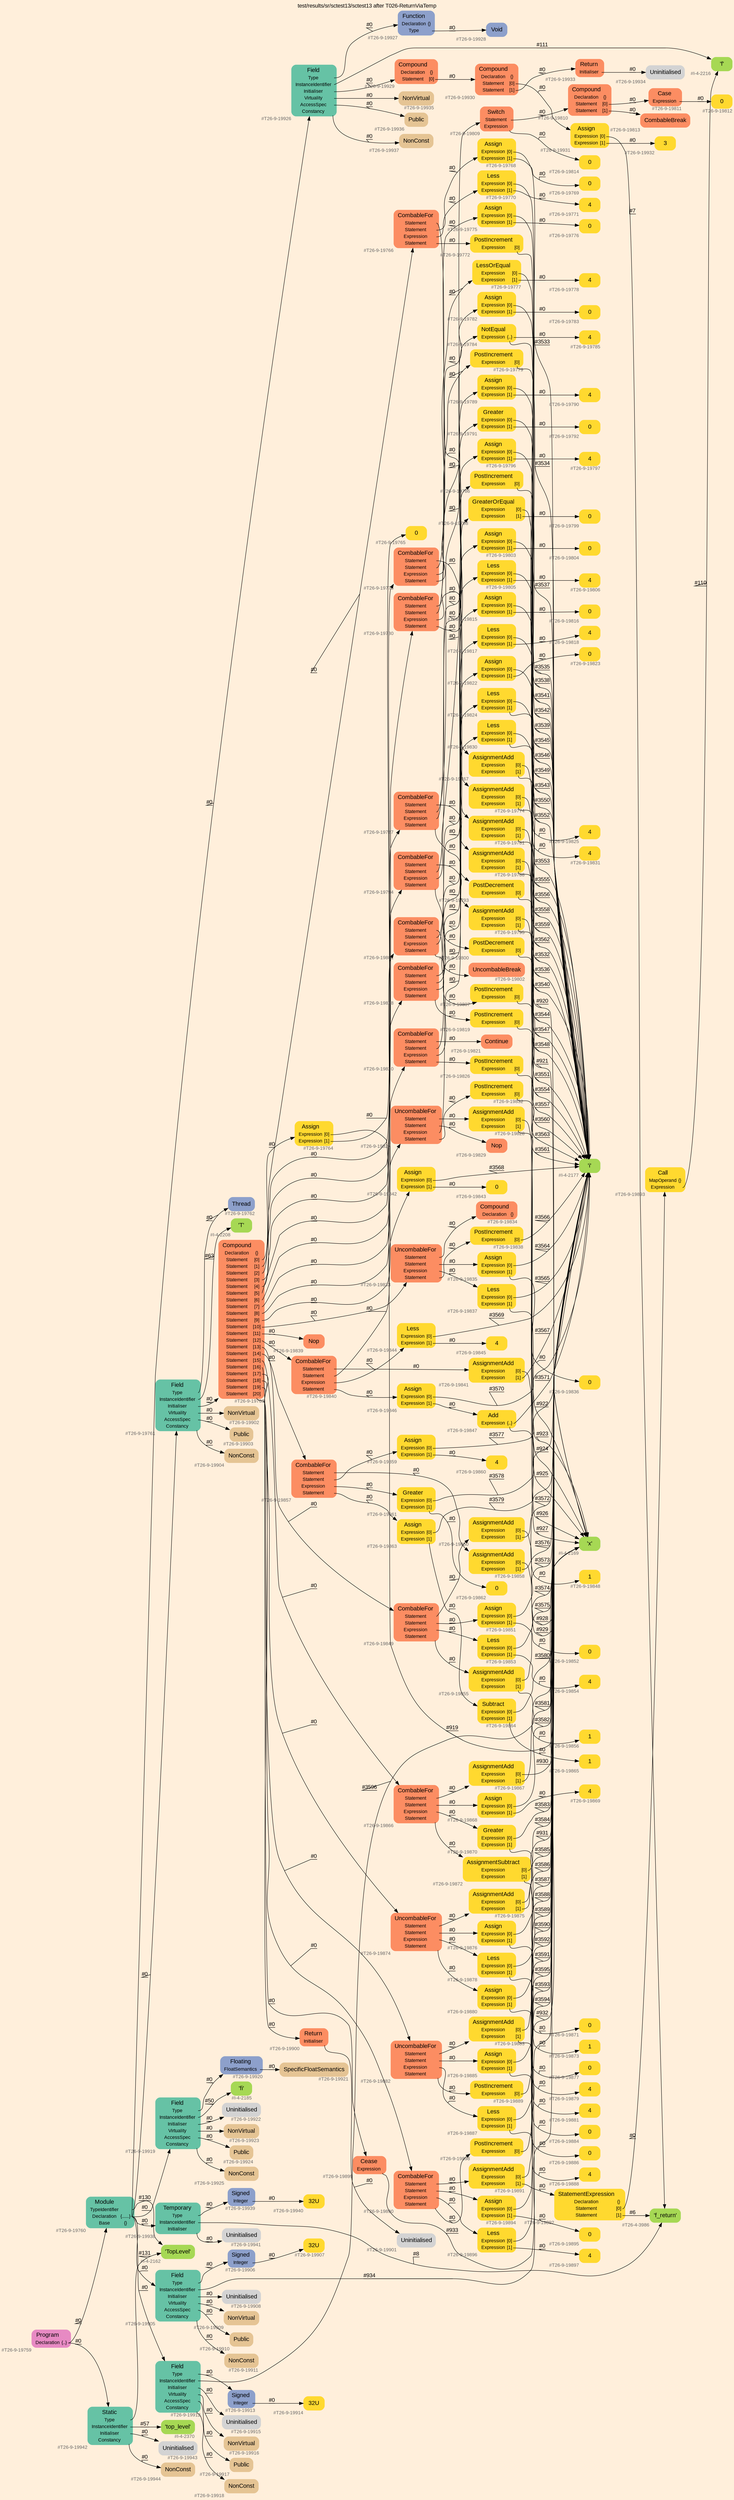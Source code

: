 digraph "test/results/sr/sctest13/sctest13 after T026-ReturnViaTemp" {
label = "test/results/sr/sctest13/sctest13 after T026-ReturnViaTemp"
labelloc = t
graph [
    rankdir = "LR"
    ranksep = 0.3
    bgcolor = antiquewhite1
    color = black
    fontcolor = black
    fontname = "Arial"
];
node [
    fontname = "Arial"
];
edge [
    fontname = "Arial"
];

// -------------------- node figure --------------------
// -------- block #T26-9-19759 ----------
"#T26-9-19759" [
    fillcolor = "/set28/4"
    xlabel = "#T26-9-19759"
    fontsize = "12"
    fontcolor = grey40
    shape = "plaintext"
    label = <<TABLE BORDER="0" CELLBORDER="0" CELLSPACING="0">
     <TR><TD><FONT COLOR="black" POINT-SIZE="15">Program</FONT></TD></TR>
     <TR><TD><FONT COLOR="black" POINT-SIZE="12">Declaration</FONT></TD><TD PORT="port0"><FONT COLOR="black" POINT-SIZE="12">{..}</FONT></TD></TR>
    </TABLE>>
    style = "rounded,filled"
];

// -------- block #T26-9-19760 ----------
"#T26-9-19760" [
    fillcolor = "/set28/1"
    xlabel = "#T26-9-19760"
    fontsize = "12"
    fontcolor = grey40
    shape = "plaintext"
    label = <<TABLE BORDER="0" CELLBORDER="0" CELLSPACING="0">
     <TR><TD><FONT COLOR="black" POINT-SIZE="15">Module</FONT></TD></TR>
     <TR><TD><FONT COLOR="black" POINT-SIZE="12">TypeIdentifier</FONT></TD><TD PORT="port0"></TD></TR>
     <TR><TD><FONT COLOR="black" POINT-SIZE="12">Declaration</FONT></TD><TD PORT="port1"><FONT COLOR="black" POINT-SIZE="12">{......}</FONT></TD></TR>
     <TR><TD><FONT COLOR="black" POINT-SIZE="12">Base</FONT></TD><TD PORT="port2"><FONT COLOR="black" POINT-SIZE="12">{}</FONT></TD></TR>
    </TABLE>>
    style = "rounded,filled"
];

// -------- block #I-4-2162 ----------
"#I-4-2162" [
    fillcolor = "/set28/5"
    xlabel = "#I-4-2162"
    fontsize = "12"
    fontcolor = grey40
    shape = "plaintext"
    label = <<TABLE BORDER="0" CELLBORDER="0" CELLSPACING="0">
     <TR><TD><FONT COLOR="black" POINT-SIZE="15">'TopLevel'</FONT></TD></TR>
    </TABLE>>
    style = "rounded,filled"
];

// -------- block #T26-9-19761 ----------
"#T26-9-19761" [
    fillcolor = "/set28/1"
    xlabel = "#T26-9-19761"
    fontsize = "12"
    fontcolor = grey40
    shape = "plaintext"
    label = <<TABLE BORDER="0" CELLBORDER="0" CELLSPACING="0">
     <TR><TD><FONT COLOR="black" POINT-SIZE="15">Field</FONT></TD></TR>
     <TR><TD><FONT COLOR="black" POINT-SIZE="12">Type</FONT></TD><TD PORT="port0"></TD></TR>
     <TR><TD><FONT COLOR="black" POINT-SIZE="12">InstanceIdentifier</FONT></TD><TD PORT="port1"></TD></TR>
     <TR><TD><FONT COLOR="black" POINT-SIZE="12">Initialiser</FONT></TD><TD PORT="port2"></TD></TR>
     <TR><TD><FONT COLOR="black" POINT-SIZE="12">Virtuality</FONT></TD><TD PORT="port3"></TD></TR>
     <TR><TD><FONT COLOR="black" POINT-SIZE="12">AccessSpec</FONT></TD><TD PORT="port4"></TD></TR>
     <TR><TD><FONT COLOR="black" POINT-SIZE="12">Constancy</FONT></TD><TD PORT="port5"></TD></TR>
    </TABLE>>
    style = "rounded,filled"
];

// -------- block #T26-9-19762 ----------
"#T26-9-19762" [
    fillcolor = "/set28/3"
    xlabel = "#T26-9-19762"
    fontsize = "12"
    fontcolor = grey40
    shape = "plaintext"
    label = <<TABLE BORDER="0" CELLBORDER="0" CELLSPACING="0">
     <TR><TD><FONT COLOR="black" POINT-SIZE="15">Thread</FONT></TD></TR>
    </TABLE>>
    style = "rounded,filled"
];

// -------- block #I-4-2208 ----------
"#I-4-2208" [
    fillcolor = "/set28/5"
    xlabel = "#I-4-2208"
    fontsize = "12"
    fontcolor = grey40
    shape = "plaintext"
    label = <<TABLE BORDER="0" CELLBORDER="0" CELLSPACING="0">
     <TR><TD><FONT COLOR="black" POINT-SIZE="15">'T'</FONT></TD></TR>
    </TABLE>>
    style = "rounded,filled"
];

// -------- block #T26-9-19763 ----------
"#T26-9-19763" [
    fillcolor = "/set28/2"
    xlabel = "#T26-9-19763"
    fontsize = "12"
    fontcolor = grey40
    shape = "plaintext"
    label = <<TABLE BORDER="0" CELLBORDER="0" CELLSPACING="0">
     <TR><TD><FONT COLOR="black" POINT-SIZE="15">Compound</FONT></TD></TR>
     <TR><TD><FONT COLOR="black" POINT-SIZE="12">Declaration</FONT></TD><TD PORT="port0"><FONT COLOR="black" POINT-SIZE="12">{}</FONT></TD></TR>
     <TR><TD><FONT COLOR="black" POINT-SIZE="12">Statement</FONT></TD><TD PORT="port1"><FONT COLOR="black" POINT-SIZE="12">[0]</FONT></TD></TR>
     <TR><TD><FONT COLOR="black" POINT-SIZE="12">Statement</FONT></TD><TD PORT="port2"><FONT COLOR="black" POINT-SIZE="12">[1]</FONT></TD></TR>
     <TR><TD><FONT COLOR="black" POINT-SIZE="12">Statement</FONT></TD><TD PORT="port3"><FONT COLOR="black" POINT-SIZE="12">[2]</FONT></TD></TR>
     <TR><TD><FONT COLOR="black" POINT-SIZE="12">Statement</FONT></TD><TD PORT="port4"><FONT COLOR="black" POINT-SIZE="12">[3]</FONT></TD></TR>
     <TR><TD><FONT COLOR="black" POINT-SIZE="12">Statement</FONT></TD><TD PORT="port5"><FONT COLOR="black" POINT-SIZE="12">[4]</FONT></TD></TR>
     <TR><TD><FONT COLOR="black" POINT-SIZE="12">Statement</FONT></TD><TD PORT="port6"><FONT COLOR="black" POINT-SIZE="12">[5]</FONT></TD></TR>
     <TR><TD><FONT COLOR="black" POINT-SIZE="12">Statement</FONT></TD><TD PORT="port7"><FONT COLOR="black" POINT-SIZE="12">[6]</FONT></TD></TR>
     <TR><TD><FONT COLOR="black" POINT-SIZE="12">Statement</FONT></TD><TD PORT="port8"><FONT COLOR="black" POINT-SIZE="12">[7]</FONT></TD></TR>
     <TR><TD><FONT COLOR="black" POINT-SIZE="12">Statement</FONT></TD><TD PORT="port9"><FONT COLOR="black" POINT-SIZE="12">[8]</FONT></TD></TR>
     <TR><TD><FONT COLOR="black" POINT-SIZE="12">Statement</FONT></TD><TD PORT="port10"><FONT COLOR="black" POINT-SIZE="12">[9]</FONT></TD></TR>
     <TR><TD><FONT COLOR="black" POINT-SIZE="12">Statement</FONT></TD><TD PORT="port11"><FONT COLOR="black" POINT-SIZE="12">[10]</FONT></TD></TR>
     <TR><TD><FONT COLOR="black" POINT-SIZE="12">Statement</FONT></TD><TD PORT="port12"><FONT COLOR="black" POINT-SIZE="12">[11]</FONT></TD></TR>
     <TR><TD><FONT COLOR="black" POINT-SIZE="12">Statement</FONT></TD><TD PORT="port13"><FONT COLOR="black" POINT-SIZE="12">[12]</FONT></TD></TR>
     <TR><TD><FONT COLOR="black" POINT-SIZE="12">Statement</FONT></TD><TD PORT="port14"><FONT COLOR="black" POINT-SIZE="12">[13]</FONT></TD></TR>
     <TR><TD><FONT COLOR="black" POINT-SIZE="12">Statement</FONT></TD><TD PORT="port15"><FONT COLOR="black" POINT-SIZE="12">[14]</FONT></TD></TR>
     <TR><TD><FONT COLOR="black" POINT-SIZE="12">Statement</FONT></TD><TD PORT="port16"><FONT COLOR="black" POINT-SIZE="12">[15]</FONT></TD></TR>
     <TR><TD><FONT COLOR="black" POINT-SIZE="12">Statement</FONT></TD><TD PORT="port17"><FONT COLOR="black" POINT-SIZE="12">[16]</FONT></TD></TR>
     <TR><TD><FONT COLOR="black" POINT-SIZE="12">Statement</FONT></TD><TD PORT="port18"><FONT COLOR="black" POINT-SIZE="12">[17]</FONT></TD></TR>
     <TR><TD><FONT COLOR="black" POINT-SIZE="12">Statement</FONT></TD><TD PORT="port19"><FONT COLOR="black" POINT-SIZE="12">[18]</FONT></TD></TR>
     <TR><TD><FONT COLOR="black" POINT-SIZE="12">Statement</FONT></TD><TD PORT="port20"><FONT COLOR="black" POINT-SIZE="12">[19]</FONT></TD></TR>
     <TR><TD><FONT COLOR="black" POINT-SIZE="12">Statement</FONT></TD><TD PORT="port21"><FONT COLOR="black" POINT-SIZE="12">[20]</FONT></TD></TR>
    </TABLE>>
    style = "rounded,filled"
];

// -------- block #T26-9-19764 ----------
"#T26-9-19764" [
    fillcolor = "/set28/6"
    xlabel = "#T26-9-19764"
    fontsize = "12"
    fontcolor = grey40
    shape = "plaintext"
    label = <<TABLE BORDER="0" CELLBORDER="0" CELLSPACING="0">
     <TR><TD><FONT COLOR="black" POINT-SIZE="15">Assign</FONT></TD></TR>
     <TR><TD><FONT COLOR="black" POINT-SIZE="12">Expression</FONT></TD><TD PORT="port0"><FONT COLOR="black" POINT-SIZE="12">[0]</FONT></TD></TR>
     <TR><TD><FONT COLOR="black" POINT-SIZE="12">Expression</FONT></TD><TD PORT="port1"><FONT COLOR="black" POINT-SIZE="12">[1]</FONT></TD></TR>
    </TABLE>>
    style = "rounded,filled"
];

// -------- block #I-4-2169 ----------
"#I-4-2169" [
    fillcolor = "/set28/5"
    xlabel = "#I-4-2169"
    fontsize = "12"
    fontcolor = grey40
    shape = "plaintext"
    label = <<TABLE BORDER="0" CELLBORDER="0" CELLSPACING="0">
     <TR><TD><FONT COLOR="black" POINT-SIZE="15">'x'</FONT></TD></TR>
    </TABLE>>
    style = "rounded,filled"
];

// -------- block #T26-9-19765 ----------
"#T26-9-19765" [
    fillcolor = "/set28/6"
    xlabel = "#T26-9-19765"
    fontsize = "12"
    fontcolor = grey40
    shape = "plaintext"
    label = <<TABLE BORDER="0" CELLBORDER="0" CELLSPACING="0">
     <TR><TD><FONT COLOR="black" POINT-SIZE="15">0</FONT></TD></TR>
    </TABLE>>
    style = "rounded,filled"
];

// -------- block #T26-9-19766 ----------
"#T26-9-19766" [
    fillcolor = "/set28/2"
    xlabel = "#T26-9-19766"
    fontsize = "12"
    fontcolor = grey40
    shape = "plaintext"
    label = <<TABLE BORDER="0" CELLBORDER="0" CELLSPACING="0">
     <TR><TD><FONT COLOR="black" POINT-SIZE="15">CombableFor</FONT></TD></TR>
     <TR><TD><FONT COLOR="black" POINT-SIZE="12">Statement</FONT></TD><TD PORT="port0"></TD></TR>
     <TR><TD><FONT COLOR="black" POINT-SIZE="12">Statement</FONT></TD><TD PORT="port1"></TD></TR>
     <TR><TD><FONT COLOR="black" POINT-SIZE="12">Expression</FONT></TD><TD PORT="port2"></TD></TR>
     <TR><TD><FONT COLOR="black" POINT-SIZE="12">Statement</FONT></TD><TD PORT="port3"></TD></TR>
    </TABLE>>
    style = "rounded,filled"
];

// -------- block #T26-9-19767 ----------
"#T26-9-19767" [
    fillcolor = "/set28/6"
    xlabel = "#T26-9-19767"
    fontsize = "12"
    fontcolor = grey40
    shape = "plaintext"
    label = <<TABLE BORDER="0" CELLBORDER="0" CELLSPACING="0">
     <TR><TD><FONT COLOR="black" POINT-SIZE="15">AssignmentAdd</FONT></TD></TR>
     <TR><TD><FONT COLOR="black" POINT-SIZE="12">Expression</FONT></TD><TD PORT="port0"><FONT COLOR="black" POINT-SIZE="12">[0]</FONT></TD></TR>
     <TR><TD><FONT COLOR="black" POINT-SIZE="12">Expression</FONT></TD><TD PORT="port1"><FONT COLOR="black" POINT-SIZE="12">[1]</FONT></TD></TR>
    </TABLE>>
    style = "rounded,filled"
];

// -------- block #I-4-2177 ----------
"#I-4-2177" [
    fillcolor = "/set28/5"
    xlabel = "#I-4-2177"
    fontsize = "12"
    fontcolor = grey40
    shape = "plaintext"
    label = <<TABLE BORDER="0" CELLBORDER="0" CELLSPACING="0">
     <TR><TD><FONT COLOR="black" POINT-SIZE="15">'i'</FONT></TD></TR>
    </TABLE>>
    style = "rounded,filled"
];

// -------- block #T26-9-19768 ----------
"#T26-9-19768" [
    fillcolor = "/set28/6"
    xlabel = "#T26-9-19768"
    fontsize = "12"
    fontcolor = grey40
    shape = "plaintext"
    label = <<TABLE BORDER="0" CELLBORDER="0" CELLSPACING="0">
     <TR><TD><FONT COLOR="black" POINT-SIZE="15">Assign</FONT></TD></TR>
     <TR><TD><FONT COLOR="black" POINT-SIZE="12">Expression</FONT></TD><TD PORT="port0"><FONT COLOR="black" POINT-SIZE="12">[0]</FONT></TD></TR>
     <TR><TD><FONT COLOR="black" POINT-SIZE="12">Expression</FONT></TD><TD PORT="port1"><FONT COLOR="black" POINT-SIZE="12">[1]</FONT></TD></TR>
    </TABLE>>
    style = "rounded,filled"
];

// -------- block #T26-9-19769 ----------
"#T26-9-19769" [
    fillcolor = "/set28/6"
    xlabel = "#T26-9-19769"
    fontsize = "12"
    fontcolor = grey40
    shape = "plaintext"
    label = <<TABLE BORDER="0" CELLBORDER="0" CELLSPACING="0">
     <TR><TD><FONT COLOR="black" POINT-SIZE="15">0</FONT></TD></TR>
    </TABLE>>
    style = "rounded,filled"
];

// -------- block #T26-9-19770 ----------
"#T26-9-19770" [
    fillcolor = "/set28/6"
    xlabel = "#T26-9-19770"
    fontsize = "12"
    fontcolor = grey40
    shape = "plaintext"
    label = <<TABLE BORDER="0" CELLBORDER="0" CELLSPACING="0">
     <TR><TD><FONT COLOR="black" POINT-SIZE="15">Less</FONT></TD></TR>
     <TR><TD><FONT COLOR="black" POINT-SIZE="12">Expression</FONT></TD><TD PORT="port0"><FONT COLOR="black" POINT-SIZE="12">[0]</FONT></TD></TR>
     <TR><TD><FONT COLOR="black" POINT-SIZE="12">Expression</FONT></TD><TD PORT="port1"><FONT COLOR="black" POINT-SIZE="12">[1]</FONT></TD></TR>
    </TABLE>>
    style = "rounded,filled"
];

// -------- block #T26-9-19771 ----------
"#T26-9-19771" [
    fillcolor = "/set28/6"
    xlabel = "#T26-9-19771"
    fontsize = "12"
    fontcolor = grey40
    shape = "plaintext"
    label = <<TABLE BORDER="0" CELLBORDER="0" CELLSPACING="0">
     <TR><TD><FONT COLOR="black" POINT-SIZE="15">4</FONT></TD></TR>
    </TABLE>>
    style = "rounded,filled"
];

// -------- block #T26-9-19772 ----------
"#T26-9-19772" [
    fillcolor = "/set28/6"
    xlabel = "#T26-9-19772"
    fontsize = "12"
    fontcolor = grey40
    shape = "plaintext"
    label = <<TABLE BORDER="0" CELLBORDER="0" CELLSPACING="0">
     <TR><TD><FONT COLOR="black" POINT-SIZE="15">PostIncrement</FONT></TD></TR>
     <TR><TD><FONT COLOR="black" POINT-SIZE="12">Expression</FONT></TD><TD PORT="port0"><FONT COLOR="black" POINT-SIZE="12">[0]</FONT></TD></TR>
    </TABLE>>
    style = "rounded,filled"
];

// -------- block #T26-9-19773 ----------
"#T26-9-19773" [
    fillcolor = "/set28/2"
    xlabel = "#T26-9-19773"
    fontsize = "12"
    fontcolor = grey40
    shape = "plaintext"
    label = <<TABLE BORDER="0" CELLBORDER="0" CELLSPACING="0">
     <TR><TD><FONT COLOR="black" POINT-SIZE="15">CombableFor</FONT></TD></TR>
     <TR><TD><FONT COLOR="black" POINT-SIZE="12">Statement</FONT></TD><TD PORT="port0"></TD></TR>
     <TR><TD><FONT COLOR="black" POINT-SIZE="12">Statement</FONT></TD><TD PORT="port1"></TD></TR>
     <TR><TD><FONT COLOR="black" POINT-SIZE="12">Expression</FONT></TD><TD PORT="port2"></TD></TR>
     <TR><TD><FONT COLOR="black" POINT-SIZE="12">Statement</FONT></TD><TD PORT="port3"></TD></TR>
    </TABLE>>
    style = "rounded,filled"
];

// -------- block #T26-9-19774 ----------
"#T26-9-19774" [
    fillcolor = "/set28/6"
    xlabel = "#T26-9-19774"
    fontsize = "12"
    fontcolor = grey40
    shape = "plaintext"
    label = <<TABLE BORDER="0" CELLBORDER="0" CELLSPACING="0">
     <TR><TD><FONT COLOR="black" POINT-SIZE="15">AssignmentAdd</FONT></TD></TR>
     <TR><TD><FONT COLOR="black" POINT-SIZE="12">Expression</FONT></TD><TD PORT="port0"><FONT COLOR="black" POINT-SIZE="12">[0]</FONT></TD></TR>
     <TR><TD><FONT COLOR="black" POINT-SIZE="12">Expression</FONT></TD><TD PORT="port1"><FONT COLOR="black" POINT-SIZE="12">[1]</FONT></TD></TR>
    </TABLE>>
    style = "rounded,filled"
];

// -------- block #T26-9-19775 ----------
"#T26-9-19775" [
    fillcolor = "/set28/6"
    xlabel = "#T26-9-19775"
    fontsize = "12"
    fontcolor = grey40
    shape = "plaintext"
    label = <<TABLE BORDER="0" CELLBORDER="0" CELLSPACING="0">
     <TR><TD><FONT COLOR="black" POINT-SIZE="15">Assign</FONT></TD></TR>
     <TR><TD><FONT COLOR="black" POINT-SIZE="12">Expression</FONT></TD><TD PORT="port0"><FONT COLOR="black" POINT-SIZE="12">[0]</FONT></TD></TR>
     <TR><TD><FONT COLOR="black" POINT-SIZE="12">Expression</FONT></TD><TD PORT="port1"><FONT COLOR="black" POINT-SIZE="12">[1]</FONT></TD></TR>
    </TABLE>>
    style = "rounded,filled"
];

// -------- block #T26-9-19776 ----------
"#T26-9-19776" [
    fillcolor = "/set28/6"
    xlabel = "#T26-9-19776"
    fontsize = "12"
    fontcolor = grey40
    shape = "plaintext"
    label = <<TABLE BORDER="0" CELLBORDER="0" CELLSPACING="0">
     <TR><TD><FONT COLOR="black" POINT-SIZE="15">0</FONT></TD></TR>
    </TABLE>>
    style = "rounded,filled"
];

// -------- block #T26-9-19777 ----------
"#T26-9-19777" [
    fillcolor = "/set28/6"
    xlabel = "#T26-9-19777"
    fontsize = "12"
    fontcolor = grey40
    shape = "plaintext"
    label = <<TABLE BORDER="0" CELLBORDER="0" CELLSPACING="0">
     <TR><TD><FONT COLOR="black" POINT-SIZE="15">LessOrEqual</FONT></TD></TR>
     <TR><TD><FONT COLOR="black" POINT-SIZE="12">Expression</FONT></TD><TD PORT="port0"><FONT COLOR="black" POINT-SIZE="12">[0]</FONT></TD></TR>
     <TR><TD><FONT COLOR="black" POINT-SIZE="12">Expression</FONT></TD><TD PORT="port1"><FONT COLOR="black" POINT-SIZE="12">[1]</FONT></TD></TR>
    </TABLE>>
    style = "rounded,filled"
];

// -------- block #T26-9-19778 ----------
"#T26-9-19778" [
    fillcolor = "/set28/6"
    xlabel = "#T26-9-19778"
    fontsize = "12"
    fontcolor = grey40
    shape = "plaintext"
    label = <<TABLE BORDER="0" CELLBORDER="0" CELLSPACING="0">
     <TR><TD><FONT COLOR="black" POINT-SIZE="15">4</FONT></TD></TR>
    </TABLE>>
    style = "rounded,filled"
];

// -------- block #T26-9-19779 ----------
"#T26-9-19779" [
    fillcolor = "/set28/6"
    xlabel = "#T26-9-19779"
    fontsize = "12"
    fontcolor = grey40
    shape = "plaintext"
    label = <<TABLE BORDER="0" CELLBORDER="0" CELLSPACING="0">
     <TR><TD><FONT COLOR="black" POINT-SIZE="15">PostIncrement</FONT></TD></TR>
     <TR><TD><FONT COLOR="black" POINT-SIZE="12">Expression</FONT></TD><TD PORT="port0"><FONT COLOR="black" POINT-SIZE="12">[0]</FONT></TD></TR>
    </TABLE>>
    style = "rounded,filled"
];

// -------- block #T26-9-19780 ----------
"#T26-9-19780" [
    fillcolor = "/set28/2"
    xlabel = "#T26-9-19780"
    fontsize = "12"
    fontcolor = grey40
    shape = "plaintext"
    label = <<TABLE BORDER="0" CELLBORDER="0" CELLSPACING="0">
     <TR><TD><FONT COLOR="black" POINT-SIZE="15">CombableFor</FONT></TD></TR>
     <TR><TD><FONT COLOR="black" POINT-SIZE="12">Statement</FONT></TD><TD PORT="port0"></TD></TR>
     <TR><TD><FONT COLOR="black" POINT-SIZE="12">Statement</FONT></TD><TD PORT="port1"></TD></TR>
     <TR><TD><FONT COLOR="black" POINT-SIZE="12">Expression</FONT></TD><TD PORT="port2"></TD></TR>
     <TR><TD><FONT COLOR="black" POINT-SIZE="12">Statement</FONT></TD><TD PORT="port3"></TD></TR>
    </TABLE>>
    style = "rounded,filled"
];

// -------- block #T26-9-19781 ----------
"#T26-9-19781" [
    fillcolor = "/set28/6"
    xlabel = "#T26-9-19781"
    fontsize = "12"
    fontcolor = grey40
    shape = "plaintext"
    label = <<TABLE BORDER="0" CELLBORDER="0" CELLSPACING="0">
     <TR><TD><FONT COLOR="black" POINT-SIZE="15">AssignmentAdd</FONT></TD></TR>
     <TR><TD><FONT COLOR="black" POINT-SIZE="12">Expression</FONT></TD><TD PORT="port0"><FONT COLOR="black" POINT-SIZE="12">[0]</FONT></TD></TR>
     <TR><TD><FONT COLOR="black" POINT-SIZE="12">Expression</FONT></TD><TD PORT="port1"><FONT COLOR="black" POINT-SIZE="12">[1]</FONT></TD></TR>
    </TABLE>>
    style = "rounded,filled"
];

// -------- block #T26-9-19782 ----------
"#T26-9-19782" [
    fillcolor = "/set28/6"
    xlabel = "#T26-9-19782"
    fontsize = "12"
    fontcolor = grey40
    shape = "plaintext"
    label = <<TABLE BORDER="0" CELLBORDER="0" CELLSPACING="0">
     <TR><TD><FONT COLOR="black" POINT-SIZE="15">Assign</FONT></TD></TR>
     <TR><TD><FONT COLOR="black" POINT-SIZE="12">Expression</FONT></TD><TD PORT="port0"><FONT COLOR="black" POINT-SIZE="12">[0]</FONT></TD></TR>
     <TR><TD><FONT COLOR="black" POINT-SIZE="12">Expression</FONT></TD><TD PORT="port1"><FONT COLOR="black" POINT-SIZE="12">[1]</FONT></TD></TR>
    </TABLE>>
    style = "rounded,filled"
];

// -------- block #T26-9-19783 ----------
"#T26-9-19783" [
    fillcolor = "/set28/6"
    xlabel = "#T26-9-19783"
    fontsize = "12"
    fontcolor = grey40
    shape = "plaintext"
    label = <<TABLE BORDER="0" CELLBORDER="0" CELLSPACING="0">
     <TR><TD><FONT COLOR="black" POINT-SIZE="15">0</FONT></TD></TR>
    </TABLE>>
    style = "rounded,filled"
];

// -------- block #T26-9-19784 ----------
"#T26-9-19784" [
    fillcolor = "/set28/6"
    xlabel = "#T26-9-19784"
    fontsize = "12"
    fontcolor = grey40
    shape = "plaintext"
    label = <<TABLE BORDER="0" CELLBORDER="0" CELLSPACING="0">
     <TR><TD><FONT COLOR="black" POINT-SIZE="15">NotEqual</FONT></TD></TR>
     <TR><TD><FONT COLOR="black" POINT-SIZE="12">Expression</FONT></TD><TD PORT="port0"><FONT COLOR="black" POINT-SIZE="12">{..}</FONT></TD></TR>
    </TABLE>>
    style = "rounded,filled"
];

// -------- block #T26-9-19785 ----------
"#T26-9-19785" [
    fillcolor = "/set28/6"
    xlabel = "#T26-9-19785"
    fontsize = "12"
    fontcolor = grey40
    shape = "plaintext"
    label = <<TABLE BORDER="0" CELLBORDER="0" CELLSPACING="0">
     <TR><TD><FONT COLOR="black" POINT-SIZE="15">4</FONT></TD></TR>
    </TABLE>>
    style = "rounded,filled"
];

// -------- block #T26-9-19786 ----------
"#T26-9-19786" [
    fillcolor = "/set28/6"
    xlabel = "#T26-9-19786"
    fontsize = "12"
    fontcolor = grey40
    shape = "plaintext"
    label = <<TABLE BORDER="0" CELLBORDER="0" CELLSPACING="0">
     <TR><TD><FONT COLOR="black" POINT-SIZE="15">PostIncrement</FONT></TD></TR>
     <TR><TD><FONT COLOR="black" POINT-SIZE="12">Expression</FONT></TD><TD PORT="port0"><FONT COLOR="black" POINT-SIZE="12">[0]</FONT></TD></TR>
    </TABLE>>
    style = "rounded,filled"
];

// -------- block #T26-9-19787 ----------
"#T26-9-19787" [
    fillcolor = "/set28/2"
    xlabel = "#T26-9-19787"
    fontsize = "12"
    fontcolor = grey40
    shape = "plaintext"
    label = <<TABLE BORDER="0" CELLBORDER="0" CELLSPACING="0">
     <TR><TD><FONT COLOR="black" POINT-SIZE="15">CombableFor</FONT></TD></TR>
     <TR><TD><FONT COLOR="black" POINT-SIZE="12">Statement</FONT></TD><TD PORT="port0"></TD></TR>
     <TR><TD><FONT COLOR="black" POINT-SIZE="12">Statement</FONT></TD><TD PORT="port1"></TD></TR>
     <TR><TD><FONT COLOR="black" POINT-SIZE="12">Expression</FONT></TD><TD PORT="port2"></TD></TR>
     <TR><TD><FONT COLOR="black" POINT-SIZE="12">Statement</FONT></TD><TD PORT="port3"></TD></TR>
    </TABLE>>
    style = "rounded,filled"
];

// -------- block #T26-9-19788 ----------
"#T26-9-19788" [
    fillcolor = "/set28/6"
    xlabel = "#T26-9-19788"
    fontsize = "12"
    fontcolor = grey40
    shape = "plaintext"
    label = <<TABLE BORDER="0" CELLBORDER="0" CELLSPACING="0">
     <TR><TD><FONT COLOR="black" POINT-SIZE="15">AssignmentAdd</FONT></TD></TR>
     <TR><TD><FONT COLOR="black" POINT-SIZE="12">Expression</FONT></TD><TD PORT="port0"><FONT COLOR="black" POINT-SIZE="12">[0]</FONT></TD></TR>
     <TR><TD><FONT COLOR="black" POINT-SIZE="12">Expression</FONT></TD><TD PORT="port1"><FONT COLOR="black" POINT-SIZE="12">[1]</FONT></TD></TR>
    </TABLE>>
    style = "rounded,filled"
];

// -------- block #T26-9-19789 ----------
"#T26-9-19789" [
    fillcolor = "/set28/6"
    xlabel = "#T26-9-19789"
    fontsize = "12"
    fontcolor = grey40
    shape = "plaintext"
    label = <<TABLE BORDER="0" CELLBORDER="0" CELLSPACING="0">
     <TR><TD><FONT COLOR="black" POINT-SIZE="15">Assign</FONT></TD></TR>
     <TR><TD><FONT COLOR="black" POINT-SIZE="12">Expression</FONT></TD><TD PORT="port0"><FONT COLOR="black" POINT-SIZE="12">[0]</FONT></TD></TR>
     <TR><TD><FONT COLOR="black" POINT-SIZE="12">Expression</FONT></TD><TD PORT="port1"><FONT COLOR="black" POINT-SIZE="12">[1]</FONT></TD></TR>
    </TABLE>>
    style = "rounded,filled"
];

// -------- block #T26-9-19790 ----------
"#T26-9-19790" [
    fillcolor = "/set28/6"
    xlabel = "#T26-9-19790"
    fontsize = "12"
    fontcolor = grey40
    shape = "plaintext"
    label = <<TABLE BORDER="0" CELLBORDER="0" CELLSPACING="0">
     <TR><TD><FONT COLOR="black" POINT-SIZE="15">4</FONT></TD></TR>
    </TABLE>>
    style = "rounded,filled"
];

// -------- block #T26-9-19791 ----------
"#T26-9-19791" [
    fillcolor = "/set28/6"
    xlabel = "#T26-9-19791"
    fontsize = "12"
    fontcolor = grey40
    shape = "plaintext"
    label = <<TABLE BORDER="0" CELLBORDER="0" CELLSPACING="0">
     <TR><TD><FONT COLOR="black" POINT-SIZE="15">Greater</FONT></TD></TR>
     <TR><TD><FONT COLOR="black" POINT-SIZE="12">Expression</FONT></TD><TD PORT="port0"><FONT COLOR="black" POINT-SIZE="12">[0]</FONT></TD></TR>
     <TR><TD><FONT COLOR="black" POINT-SIZE="12">Expression</FONT></TD><TD PORT="port1"><FONT COLOR="black" POINT-SIZE="12">[1]</FONT></TD></TR>
    </TABLE>>
    style = "rounded,filled"
];

// -------- block #T26-9-19792 ----------
"#T26-9-19792" [
    fillcolor = "/set28/6"
    xlabel = "#T26-9-19792"
    fontsize = "12"
    fontcolor = grey40
    shape = "plaintext"
    label = <<TABLE BORDER="0" CELLBORDER="0" CELLSPACING="0">
     <TR><TD><FONT COLOR="black" POINT-SIZE="15">0</FONT></TD></TR>
    </TABLE>>
    style = "rounded,filled"
];

// -------- block #T26-9-19793 ----------
"#T26-9-19793" [
    fillcolor = "/set28/6"
    xlabel = "#T26-9-19793"
    fontsize = "12"
    fontcolor = grey40
    shape = "plaintext"
    label = <<TABLE BORDER="0" CELLBORDER="0" CELLSPACING="0">
     <TR><TD><FONT COLOR="black" POINT-SIZE="15">PostDecrement</FONT></TD></TR>
     <TR><TD><FONT COLOR="black" POINT-SIZE="12">Expression</FONT></TD><TD PORT="port0"><FONT COLOR="black" POINT-SIZE="12">[0]</FONT></TD></TR>
    </TABLE>>
    style = "rounded,filled"
];

// -------- block #T26-9-19794 ----------
"#T26-9-19794" [
    fillcolor = "/set28/2"
    xlabel = "#T26-9-19794"
    fontsize = "12"
    fontcolor = grey40
    shape = "plaintext"
    label = <<TABLE BORDER="0" CELLBORDER="0" CELLSPACING="0">
     <TR><TD><FONT COLOR="black" POINT-SIZE="15">CombableFor</FONT></TD></TR>
     <TR><TD><FONT COLOR="black" POINT-SIZE="12">Statement</FONT></TD><TD PORT="port0"></TD></TR>
     <TR><TD><FONT COLOR="black" POINT-SIZE="12">Statement</FONT></TD><TD PORT="port1"></TD></TR>
     <TR><TD><FONT COLOR="black" POINT-SIZE="12">Expression</FONT></TD><TD PORT="port2"></TD></TR>
     <TR><TD><FONT COLOR="black" POINT-SIZE="12">Statement</FONT></TD><TD PORT="port3"></TD></TR>
    </TABLE>>
    style = "rounded,filled"
];

// -------- block #T26-9-19795 ----------
"#T26-9-19795" [
    fillcolor = "/set28/6"
    xlabel = "#T26-9-19795"
    fontsize = "12"
    fontcolor = grey40
    shape = "plaintext"
    label = <<TABLE BORDER="0" CELLBORDER="0" CELLSPACING="0">
     <TR><TD><FONT COLOR="black" POINT-SIZE="15">AssignmentAdd</FONT></TD></TR>
     <TR><TD><FONT COLOR="black" POINT-SIZE="12">Expression</FONT></TD><TD PORT="port0"><FONT COLOR="black" POINT-SIZE="12">[0]</FONT></TD></TR>
     <TR><TD><FONT COLOR="black" POINT-SIZE="12">Expression</FONT></TD><TD PORT="port1"><FONT COLOR="black" POINT-SIZE="12">[1]</FONT></TD></TR>
    </TABLE>>
    style = "rounded,filled"
];

// -------- block #T26-9-19796 ----------
"#T26-9-19796" [
    fillcolor = "/set28/6"
    xlabel = "#T26-9-19796"
    fontsize = "12"
    fontcolor = grey40
    shape = "plaintext"
    label = <<TABLE BORDER="0" CELLBORDER="0" CELLSPACING="0">
     <TR><TD><FONT COLOR="black" POINT-SIZE="15">Assign</FONT></TD></TR>
     <TR><TD><FONT COLOR="black" POINT-SIZE="12">Expression</FONT></TD><TD PORT="port0"><FONT COLOR="black" POINT-SIZE="12">[0]</FONT></TD></TR>
     <TR><TD><FONT COLOR="black" POINT-SIZE="12">Expression</FONT></TD><TD PORT="port1"><FONT COLOR="black" POINT-SIZE="12">[1]</FONT></TD></TR>
    </TABLE>>
    style = "rounded,filled"
];

// -------- block #T26-9-19797 ----------
"#T26-9-19797" [
    fillcolor = "/set28/6"
    xlabel = "#T26-9-19797"
    fontsize = "12"
    fontcolor = grey40
    shape = "plaintext"
    label = <<TABLE BORDER="0" CELLBORDER="0" CELLSPACING="0">
     <TR><TD><FONT COLOR="black" POINT-SIZE="15">4</FONT></TD></TR>
    </TABLE>>
    style = "rounded,filled"
];

// -------- block #T26-9-19798 ----------
"#T26-9-19798" [
    fillcolor = "/set28/6"
    xlabel = "#T26-9-19798"
    fontsize = "12"
    fontcolor = grey40
    shape = "plaintext"
    label = <<TABLE BORDER="0" CELLBORDER="0" CELLSPACING="0">
     <TR><TD><FONT COLOR="black" POINT-SIZE="15">GreaterOrEqual</FONT></TD></TR>
     <TR><TD><FONT COLOR="black" POINT-SIZE="12">Expression</FONT></TD><TD PORT="port0"><FONT COLOR="black" POINT-SIZE="12">[0]</FONT></TD></TR>
     <TR><TD><FONT COLOR="black" POINT-SIZE="12">Expression</FONT></TD><TD PORT="port1"><FONT COLOR="black" POINT-SIZE="12">[1]</FONT></TD></TR>
    </TABLE>>
    style = "rounded,filled"
];

// -------- block #T26-9-19799 ----------
"#T26-9-19799" [
    fillcolor = "/set28/6"
    xlabel = "#T26-9-19799"
    fontsize = "12"
    fontcolor = grey40
    shape = "plaintext"
    label = <<TABLE BORDER="0" CELLBORDER="0" CELLSPACING="0">
     <TR><TD><FONT COLOR="black" POINT-SIZE="15">0</FONT></TD></TR>
    </TABLE>>
    style = "rounded,filled"
];

// -------- block #T26-9-19800 ----------
"#T26-9-19800" [
    fillcolor = "/set28/6"
    xlabel = "#T26-9-19800"
    fontsize = "12"
    fontcolor = grey40
    shape = "plaintext"
    label = <<TABLE BORDER="0" CELLBORDER="0" CELLSPACING="0">
     <TR><TD><FONT COLOR="black" POINT-SIZE="15">PostDecrement</FONT></TD></TR>
     <TR><TD><FONT COLOR="black" POINT-SIZE="12">Expression</FONT></TD><TD PORT="port0"><FONT COLOR="black" POINT-SIZE="12">[0]</FONT></TD></TR>
    </TABLE>>
    style = "rounded,filled"
];

// -------- block #T26-9-19801 ----------
"#T26-9-19801" [
    fillcolor = "/set28/2"
    xlabel = "#T26-9-19801"
    fontsize = "12"
    fontcolor = grey40
    shape = "plaintext"
    label = <<TABLE BORDER="0" CELLBORDER="0" CELLSPACING="0">
     <TR><TD><FONT COLOR="black" POINT-SIZE="15">CombableFor</FONT></TD></TR>
     <TR><TD><FONT COLOR="black" POINT-SIZE="12">Statement</FONT></TD><TD PORT="port0"></TD></TR>
     <TR><TD><FONT COLOR="black" POINT-SIZE="12">Statement</FONT></TD><TD PORT="port1"></TD></TR>
     <TR><TD><FONT COLOR="black" POINT-SIZE="12">Expression</FONT></TD><TD PORT="port2"></TD></TR>
     <TR><TD><FONT COLOR="black" POINT-SIZE="12">Statement</FONT></TD><TD PORT="port3"></TD></TR>
    </TABLE>>
    style = "rounded,filled"
];

// -------- block #T26-9-19802 ----------
"#T26-9-19802" [
    fillcolor = "/set28/2"
    xlabel = "#T26-9-19802"
    fontsize = "12"
    fontcolor = grey40
    shape = "plaintext"
    label = <<TABLE BORDER="0" CELLBORDER="0" CELLSPACING="0">
     <TR><TD><FONT COLOR="black" POINT-SIZE="15">UncombableBreak</FONT></TD></TR>
    </TABLE>>
    style = "rounded,filled"
];

// -------- block #T26-9-19803 ----------
"#T26-9-19803" [
    fillcolor = "/set28/6"
    xlabel = "#T26-9-19803"
    fontsize = "12"
    fontcolor = grey40
    shape = "plaintext"
    label = <<TABLE BORDER="0" CELLBORDER="0" CELLSPACING="0">
     <TR><TD><FONT COLOR="black" POINT-SIZE="15">Assign</FONT></TD></TR>
     <TR><TD><FONT COLOR="black" POINT-SIZE="12">Expression</FONT></TD><TD PORT="port0"><FONT COLOR="black" POINT-SIZE="12">[0]</FONT></TD></TR>
     <TR><TD><FONT COLOR="black" POINT-SIZE="12">Expression</FONT></TD><TD PORT="port1"><FONT COLOR="black" POINT-SIZE="12">[1]</FONT></TD></TR>
    </TABLE>>
    style = "rounded,filled"
];

// -------- block #T26-9-19804 ----------
"#T26-9-19804" [
    fillcolor = "/set28/6"
    xlabel = "#T26-9-19804"
    fontsize = "12"
    fontcolor = grey40
    shape = "plaintext"
    label = <<TABLE BORDER="0" CELLBORDER="0" CELLSPACING="0">
     <TR><TD><FONT COLOR="black" POINT-SIZE="15">0</FONT></TD></TR>
    </TABLE>>
    style = "rounded,filled"
];

// -------- block #T26-9-19805 ----------
"#T26-9-19805" [
    fillcolor = "/set28/6"
    xlabel = "#T26-9-19805"
    fontsize = "12"
    fontcolor = grey40
    shape = "plaintext"
    label = <<TABLE BORDER="0" CELLBORDER="0" CELLSPACING="0">
     <TR><TD><FONT COLOR="black" POINT-SIZE="15">Less</FONT></TD></TR>
     <TR><TD><FONT COLOR="black" POINT-SIZE="12">Expression</FONT></TD><TD PORT="port0"><FONT COLOR="black" POINT-SIZE="12">[0]</FONT></TD></TR>
     <TR><TD><FONT COLOR="black" POINT-SIZE="12">Expression</FONT></TD><TD PORT="port1"><FONT COLOR="black" POINT-SIZE="12">[1]</FONT></TD></TR>
    </TABLE>>
    style = "rounded,filled"
];

// -------- block #T26-9-19806 ----------
"#T26-9-19806" [
    fillcolor = "/set28/6"
    xlabel = "#T26-9-19806"
    fontsize = "12"
    fontcolor = grey40
    shape = "plaintext"
    label = <<TABLE BORDER="0" CELLBORDER="0" CELLSPACING="0">
     <TR><TD><FONT COLOR="black" POINT-SIZE="15">4</FONT></TD></TR>
    </TABLE>>
    style = "rounded,filled"
];

// -------- block #T26-9-19807 ----------
"#T26-9-19807" [
    fillcolor = "/set28/6"
    xlabel = "#T26-9-19807"
    fontsize = "12"
    fontcolor = grey40
    shape = "plaintext"
    label = <<TABLE BORDER="0" CELLBORDER="0" CELLSPACING="0">
     <TR><TD><FONT COLOR="black" POINT-SIZE="15">PostIncrement</FONT></TD></TR>
     <TR><TD><FONT COLOR="black" POINT-SIZE="12">Expression</FONT></TD><TD PORT="port0"><FONT COLOR="black" POINT-SIZE="12">[0]</FONT></TD></TR>
    </TABLE>>
    style = "rounded,filled"
];

// -------- block #T26-9-19808 ----------
"#T26-9-19808" [
    fillcolor = "/set28/2"
    xlabel = "#T26-9-19808"
    fontsize = "12"
    fontcolor = grey40
    shape = "plaintext"
    label = <<TABLE BORDER="0" CELLBORDER="0" CELLSPACING="0">
     <TR><TD><FONT COLOR="black" POINT-SIZE="15">CombableFor</FONT></TD></TR>
     <TR><TD><FONT COLOR="black" POINT-SIZE="12">Statement</FONT></TD><TD PORT="port0"></TD></TR>
     <TR><TD><FONT COLOR="black" POINT-SIZE="12">Statement</FONT></TD><TD PORT="port1"></TD></TR>
     <TR><TD><FONT COLOR="black" POINT-SIZE="12">Expression</FONT></TD><TD PORT="port2"></TD></TR>
     <TR><TD><FONT COLOR="black" POINT-SIZE="12">Statement</FONT></TD><TD PORT="port3"></TD></TR>
    </TABLE>>
    style = "rounded,filled"
];

// -------- block #T26-9-19809 ----------
"#T26-9-19809" [
    fillcolor = "/set28/2"
    xlabel = "#T26-9-19809"
    fontsize = "12"
    fontcolor = grey40
    shape = "plaintext"
    label = <<TABLE BORDER="0" CELLBORDER="0" CELLSPACING="0">
     <TR><TD><FONT COLOR="black" POINT-SIZE="15">Switch</FONT></TD></TR>
     <TR><TD><FONT COLOR="black" POINT-SIZE="12">Statement</FONT></TD><TD PORT="port0"></TD></TR>
     <TR><TD><FONT COLOR="black" POINT-SIZE="12">Expression</FONT></TD><TD PORT="port1"></TD></TR>
    </TABLE>>
    style = "rounded,filled"
];

// -------- block #T26-9-19810 ----------
"#T26-9-19810" [
    fillcolor = "/set28/2"
    xlabel = "#T26-9-19810"
    fontsize = "12"
    fontcolor = grey40
    shape = "plaintext"
    label = <<TABLE BORDER="0" CELLBORDER="0" CELLSPACING="0">
     <TR><TD><FONT COLOR="black" POINT-SIZE="15">Compound</FONT></TD></TR>
     <TR><TD><FONT COLOR="black" POINT-SIZE="12">Declaration</FONT></TD><TD PORT="port0"><FONT COLOR="black" POINT-SIZE="12">{}</FONT></TD></TR>
     <TR><TD><FONT COLOR="black" POINT-SIZE="12">Statement</FONT></TD><TD PORT="port1"><FONT COLOR="black" POINT-SIZE="12">[0]</FONT></TD></TR>
     <TR><TD><FONT COLOR="black" POINT-SIZE="12">Statement</FONT></TD><TD PORT="port2"><FONT COLOR="black" POINT-SIZE="12">[1]</FONT></TD></TR>
    </TABLE>>
    style = "rounded,filled"
];

// -------- block #T26-9-19811 ----------
"#T26-9-19811" [
    fillcolor = "/set28/2"
    xlabel = "#T26-9-19811"
    fontsize = "12"
    fontcolor = grey40
    shape = "plaintext"
    label = <<TABLE BORDER="0" CELLBORDER="0" CELLSPACING="0">
     <TR><TD><FONT COLOR="black" POINT-SIZE="15">Case</FONT></TD></TR>
     <TR><TD><FONT COLOR="black" POINT-SIZE="12">Expression</FONT></TD><TD PORT="port0"></TD></TR>
    </TABLE>>
    style = "rounded,filled"
];

// -------- block #T26-9-19812 ----------
"#T26-9-19812" [
    fillcolor = "/set28/6"
    xlabel = "#T26-9-19812"
    fontsize = "12"
    fontcolor = grey40
    shape = "plaintext"
    label = <<TABLE BORDER="0" CELLBORDER="0" CELLSPACING="0">
     <TR><TD><FONT COLOR="black" POINT-SIZE="15">0</FONT></TD></TR>
    </TABLE>>
    style = "rounded,filled"
];

// -------- block #T26-9-19813 ----------
"#T26-9-19813" [
    fillcolor = "/set28/2"
    xlabel = "#T26-9-19813"
    fontsize = "12"
    fontcolor = grey40
    shape = "plaintext"
    label = <<TABLE BORDER="0" CELLBORDER="0" CELLSPACING="0">
     <TR><TD><FONT COLOR="black" POINT-SIZE="15">CombableBreak</FONT></TD></TR>
    </TABLE>>
    style = "rounded,filled"
];

// -------- block #T26-9-19814 ----------
"#T26-9-19814" [
    fillcolor = "/set28/6"
    xlabel = "#T26-9-19814"
    fontsize = "12"
    fontcolor = grey40
    shape = "plaintext"
    label = <<TABLE BORDER="0" CELLBORDER="0" CELLSPACING="0">
     <TR><TD><FONT COLOR="black" POINT-SIZE="15">0</FONT></TD></TR>
    </TABLE>>
    style = "rounded,filled"
];

// -------- block #T26-9-19815 ----------
"#T26-9-19815" [
    fillcolor = "/set28/6"
    xlabel = "#T26-9-19815"
    fontsize = "12"
    fontcolor = grey40
    shape = "plaintext"
    label = <<TABLE BORDER="0" CELLBORDER="0" CELLSPACING="0">
     <TR><TD><FONT COLOR="black" POINT-SIZE="15">Assign</FONT></TD></TR>
     <TR><TD><FONT COLOR="black" POINT-SIZE="12">Expression</FONT></TD><TD PORT="port0"><FONT COLOR="black" POINT-SIZE="12">[0]</FONT></TD></TR>
     <TR><TD><FONT COLOR="black" POINT-SIZE="12">Expression</FONT></TD><TD PORT="port1"><FONT COLOR="black" POINT-SIZE="12">[1]</FONT></TD></TR>
    </TABLE>>
    style = "rounded,filled"
];

// -------- block #T26-9-19816 ----------
"#T26-9-19816" [
    fillcolor = "/set28/6"
    xlabel = "#T26-9-19816"
    fontsize = "12"
    fontcolor = grey40
    shape = "plaintext"
    label = <<TABLE BORDER="0" CELLBORDER="0" CELLSPACING="0">
     <TR><TD><FONT COLOR="black" POINT-SIZE="15">0</FONT></TD></TR>
    </TABLE>>
    style = "rounded,filled"
];

// -------- block #T26-9-19817 ----------
"#T26-9-19817" [
    fillcolor = "/set28/6"
    xlabel = "#T26-9-19817"
    fontsize = "12"
    fontcolor = grey40
    shape = "plaintext"
    label = <<TABLE BORDER="0" CELLBORDER="0" CELLSPACING="0">
     <TR><TD><FONT COLOR="black" POINT-SIZE="15">Less</FONT></TD></TR>
     <TR><TD><FONT COLOR="black" POINT-SIZE="12">Expression</FONT></TD><TD PORT="port0"><FONT COLOR="black" POINT-SIZE="12">[0]</FONT></TD></TR>
     <TR><TD><FONT COLOR="black" POINT-SIZE="12">Expression</FONT></TD><TD PORT="port1"><FONT COLOR="black" POINT-SIZE="12">[1]</FONT></TD></TR>
    </TABLE>>
    style = "rounded,filled"
];

// -------- block #T26-9-19818 ----------
"#T26-9-19818" [
    fillcolor = "/set28/6"
    xlabel = "#T26-9-19818"
    fontsize = "12"
    fontcolor = grey40
    shape = "plaintext"
    label = <<TABLE BORDER="0" CELLBORDER="0" CELLSPACING="0">
     <TR><TD><FONT COLOR="black" POINT-SIZE="15">4</FONT></TD></TR>
    </TABLE>>
    style = "rounded,filled"
];

// -------- block #T26-9-19819 ----------
"#T26-9-19819" [
    fillcolor = "/set28/6"
    xlabel = "#T26-9-19819"
    fontsize = "12"
    fontcolor = grey40
    shape = "plaintext"
    label = <<TABLE BORDER="0" CELLBORDER="0" CELLSPACING="0">
     <TR><TD><FONT COLOR="black" POINT-SIZE="15">PostIncrement</FONT></TD></TR>
     <TR><TD><FONT COLOR="black" POINT-SIZE="12">Expression</FONT></TD><TD PORT="port0"><FONT COLOR="black" POINT-SIZE="12">[0]</FONT></TD></TR>
    </TABLE>>
    style = "rounded,filled"
];

// -------- block #T26-9-19820 ----------
"#T26-9-19820" [
    fillcolor = "/set28/2"
    xlabel = "#T26-9-19820"
    fontsize = "12"
    fontcolor = grey40
    shape = "plaintext"
    label = <<TABLE BORDER="0" CELLBORDER="0" CELLSPACING="0">
     <TR><TD><FONT COLOR="black" POINT-SIZE="15">CombableFor</FONT></TD></TR>
     <TR><TD><FONT COLOR="black" POINT-SIZE="12">Statement</FONT></TD><TD PORT="port0"></TD></TR>
     <TR><TD><FONT COLOR="black" POINT-SIZE="12">Statement</FONT></TD><TD PORT="port1"></TD></TR>
     <TR><TD><FONT COLOR="black" POINT-SIZE="12">Expression</FONT></TD><TD PORT="port2"></TD></TR>
     <TR><TD><FONT COLOR="black" POINT-SIZE="12">Statement</FONT></TD><TD PORT="port3"></TD></TR>
    </TABLE>>
    style = "rounded,filled"
];

// -------- block #T26-9-19821 ----------
"#T26-9-19821" [
    fillcolor = "/set28/2"
    xlabel = "#T26-9-19821"
    fontsize = "12"
    fontcolor = grey40
    shape = "plaintext"
    label = <<TABLE BORDER="0" CELLBORDER="0" CELLSPACING="0">
     <TR><TD><FONT COLOR="black" POINT-SIZE="15">Continue</FONT></TD></TR>
    </TABLE>>
    style = "rounded,filled"
];

// -------- block #T26-9-19822 ----------
"#T26-9-19822" [
    fillcolor = "/set28/6"
    xlabel = "#T26-9-19822"
    fontsize = "12"
    fontcolor = grey40
    shape = "plaintext"
    label = <<TABLE BORDER="0" CELLBORDER="0" CELLSPACING="0">
     <TR><TD><FONT COLOR="black" POINT-SIZE="15">Assign</FONT></TD></TR>
     <TR><TD><FONT COLOR="black" POINT-SIZE="12">Expression</FONT></TD><TD PORT="port0"><FONT COLOR="black" POINT-SIZE="12">[0]</FONT></TD></TR>
     <TR><TD><FONT COLOR="black" POINT-SIZE="12">Expression</FONT></TD><TD PORT="port1"><FONT COLOR="black" POINT-SIZE="12">[1]</FONT></TD></TR>
    </TABLE>>
    style = "rounded,filled"
];

// -------- block #T26-9-19823 ----------
"#T26-9-19823" [
    fillcolor = "/set28/6"
    xlabel = "#T26-9-19823"
    fontsize = "12"
    fontcolor = grey40
    shape = "plaintext"
    label = <<TABLE BORDER="0" CELLBORDER="0" CELLSPACING="0">
     <TR><TD><FONT COLOR="black" POINT-SIZE="15">0</FONT></TD></TR>
    </TABLE>>
    style = "rounded,filled"
];

// -------- block #T26-9-19824 ----------
"#T26-9-19824" [
    fillcolor = "/set28/6"
    xlabel = "#T26-9-19824"
    fontsize = "12"
    fontcolor = grey40
    shape = "plaintext"
    label = <<TABLE BORDER="0" CELLBORDER="0" CELLSPACING="0">
     <TR><TD><FONT COLOR="black" POINT-SIZE="15">Less</FONT></TD></TR>
     <TR><TD><FONT COLOR="black" POINT-SIZE="12">Expression</FONT></TD><TD PORT="port0"><FONT COLOR="black" POINT-SIZE="12">[0]</FONT></TD></TR>
     <TR><TD><FONT COLOR="black" POINT-SIZE="12">Expression</FONT></TD><TD PORT="port1"><FONT COLOR="black" POINT-SIZE="12">[1]</FONT></TD></TR>
    </TABLE>>
    style = "rounded,filled"
];

// -------- block #T26-9-19825 ----------
"#T26-9-19825" [
    fillcolor = "/set28/6"
    xlabel = "#T26-9-19825"
    fontsize = "12"
    fontcolor = grey40
    shape = "plaintext"
    label = <<TABLE BORDER="0" CELLBORDER="0" CELLSPACING="0">
     <TR><TD><FONT COLOR="black" POINT-SIZE="15">4</FONT></TD></TR>
    </TABLE>>
    style = "rounded,filled"
];

// -------- block #T26-9-19826 ----------
"#T26-9-19826" [
    fillcolor = "/set28/6"
    xlabel = "#T26-9-19826"
    fontsize = "12"
    fontcolor = grey40
    shape = "plaintext"
    label = <<TABLE BORDER="0" CELLBORDER="0" CELLSPACING="0">
     <TR><TD><FONT COLOR="black" POINT-SIZE="15">PostIncrement</FONT></TD></TR>
     <TR><TD><FONT COLOR="black" POINT-SIZE="12">Expression</FONT></TD><TD PORT="port0"><FONT COLOR="black" POINT-SIZE="12">[0]</FONT></TD></TR>
    </TABLE>>
    style = "rounded,filled"
];

// -------- block #T26-9-19827 ----------
"#T26-9-19827" [
    fillcolor = "/set28/2"
    xlabel = "#T26-9-19827"
    fontsize = "12"
    fontcolor = grey40
    shape = "plaintext"
    label = <<TABLE BORDER="0" CELLBORDER="0" CELLSPACING="0">
     <TR><TD><FONT COLOR="black" POINT-SIZE="15">UncombableFor</FONT></TD></TR>
     <TR><TD><FONT COLOR="black" POINT-SIZE="12">Statement</FONT></TD><TD PORT="port0"></TD></TR>
     <TR><TD><FONT COLOR="black" POINT-SIZE="12">Statement</FONT></TD><TD PORT="port1"></TD></TR>
     <TR><TD><FONT COLOR="black" POINT-SIZE="12">Expression</FONT></TD><TD PORT="port2"></TD></TR>
     <TR><TD><FONT COLOR="black" POINT-SIZE="12">Statement</FONT></TD><TD PORT="port3"></TD></TR>
    </TABLE>>
    style = "rounded,filled"
];

// -------- block #T26-9-19828 ----------
"#T26-9-19828" [
    fillcolor = "/set28/6"
    xlabel = "#T26-9-19828"
    fontsize = "12"
    fontcolor = grey40
    shape = "plaintext"
    label = <<TABLE BORDER="0" CELLBORDER="0" CELLSPACING="0">
     <TR><TD><FONT COLOR="black" POINT-SIZE="15">AssignmentAdd</FONT></TD></TR>
     <TR><TD><FONT COLOR="black" POINT-SIZE="12">Expression</FONT></TD><TD PORT="port0"><FONT COLOR="black" POINT-SIZE="12">[0]</FONT></TD></TR>
     <TR><TD><FONT COLOR="black" POINT-SIZE="12">Expression</FONT></TD><TD PORT="port1"><FONT COLOR="black" POINT-SIZE="12">[1]</FONT></TD></TR>
    </TABLE>>
    style = "rounded,filled"
];

// -------- block #T26-9-19829 ----------
"#T26-9-19829" [
    fillcolor = "/set28/2"
    xlabel = "#T26-9-19829"
    fontsize = "12"
    fontcolor = grey40
    shape = "plaintext"
    label = <<TABLE BORDER="0" CELLBORDER="0" CELLSPACING="0">
     <TR><TD><FONT COLOR="black" POINT-SIZE="15">Nop</FONT></TD></TR>
    </TABLE>>
    style = "rounded,filled"
];

// -------- block #T26-9-19830 ----------
"#T26-9-19830" [
    fillcolor = "/set28/6"
    xlabel = "#T26-9-19830"
    fontsize = "12"
    fontcolor = grey40
    shape = "plaintext"
    label = <<TABLE BORDER="0" CELLBORDER="0" CELLSPACING="0">
     <TR><TD><FONT COLOR="black" POINT-SIZE="15">Less</FONT></TD></TR>
     <TR><TD><FONT COLOR="black" POINT-SIZE="12">Expression</FONT></TD><TD PORT="port0"><FONT COLOR="black" POINT-SIZE="12">[0]</FONT></TD></TR>
     <TR><TD><FONT COLOR="black" POINT-SIZE="12">Expression</FONT></TD><TD PORT="port1"><FONT COLOR="black" POINT-SIZE="12">[1]</FONT></TD></TR>
    </TABLE>>
    style = "rounded,filled"
];

// -------- block #T26-9-19831 ----------
"#T26-9-19831" [
    fillcolor = "/set28/6"
    xlabel = "#T26-9-19831"
    fontsize = "12"
    fontcolor = grey40
    shape = "plaintext"
    label = <<TABLE BORDER="0" CELLBORDER="0" CELLSPACING="0">
     <TR><TD><FONT COLOR="black" POINT-SIZE="15">4</FONT></TD></TR>
    </TABLE>>
    style = "rounded,filled"
];

// -------- block #T26-9-19832 ----------
"#T26-9-19832" [
    fillcolor = "/set28/6"
    xlabel = "#T26-9-19832"
    fontsize = "12"
    fontcolor = grey40
    shape = "plaintext"
    label = <<TABLE BORDER="0" CELLBORDER="0" CELLSPACING="0">
     <TR><TD><FONT COLOR="black" POINT-SIZE="15">PostIncrement</FONT></TD></TR>
     <TR><TD><FONT COLOR="black" POINT-SIZE="12">Expression</FONT></TD><TD PORT="port0"><FONT COLOR="black" POINT-SIZE="12">[0]</FONT></TD></TR>
    </TABLE>>
    style = "rounded,filled"
];

// -------- block #T26-9-19833 ----------
"#T26-9-19833" [
    fillcolor = "/set28/2"
    xlabel = "#T26-9-19833"
    fontsize = "12"
    fontcolor = grey40
    shape = "plaintext"
    label = <<TABLE BORDER="0" CELLBORDER="0" CELLSPACING="0">
     <TR><TD><FONT COLOR="black" POINT-SIZE="15">UncombableFor</FONT></TD></TR>
     <TR><TD><FONT COLOR="black" POINT-SIZE="12">Statement</FONT></TD><TD PORT="port0"></TD></TR>
     <TR><TD><FONT COLOR="black" POINT-SIZE="12">Statement</FONT></TD><TD PORT="port1"></TD></TR>
     <TR><TD><FONT COLOR="black" POINT-SIZE="12">Expression</FONT></TD><TD PORT="port2"></TD></TR>
     <TR><TD><FONT COLOR="black" POINT-SIZE="12">Statement</FONT></TD><TD PORT="port3"></TD></TR>
    </TABLE>>
    style = "rounded,filled"
];

// -------- block #T26-9-19834 ----------
"#T26-9-19834" [
    fillcolor = "/set28/2"
    xlabel = "#T26-9-19834"
    fontsize = "12"
    fontcolor = grey40
    shape = "plaintext"
    label = <<TABLE BORDER="0" CELLBORDER="0" CELLSPACING="0">
     <TR><TD><FONT COLOR="black" POINT-SIZE="15">Compound</FONT></TD></TR>
     <TR><TD><FONT COLOR="black" POINT-SIZE="12">Declaration</FONT></TD><TD PORT="port0"><FONT COLOR="black" POINT-SIZE="12">{}</FONT></TD></TR>
    </TABLE>>
    style = "rounded,filled"
];

// -------- block #T26-9-19835 ----------
"#T26-9-19835" [
    fillcolor = "/set28/6"
    xlabel = "#T26-9-19835"
    fontsize = "12"
    fontcolor = grey40
    shape = "plaintext"
    label = <<TABLE BORDER="0" CELLBORDER="0" CELLSPACING="0">
     <TR><TD><FONT COLOR="black" POINT-SIZE="15">Assign</FONT></TD></TR>
     <TR><TD><FONT COLOR="black" POINT-SIZE="12">Expression</FONT></TD><TD PORT="port0"><FONT COLOR="black" POINT-SIZE="12">[0]</FONT></TD></TR>
     <TR><TD><FONT COLOR="black" POINT-SIZE="12">Expression</FONT></TD><TD PORT="port1"><FONT COLOR="black" POINT-SIZE="12">[1]</FONT></TD></TR>
    </TABLE>>
    style = "rounded,filled"
];

// -------- block #T26-9-19836 ----------
"#T26-9-19836" [
    fillcolor = "/set28/6"
    xlabel = "#T26-9-19836"
    fontsize = "12"
    fontcolor = grey40
    shape = "plaintext"
    label = <<TABLE BORDER="0" CELLBORDER="0" CELLSPACING="0">
     <TR><TD><FONT COLOR="black" POINT-SIZE="15">0</FONT></TD></TR>
    </TABLE>>
    style = "rounded,filled"
];

// -------- block #T26-9-19837 ----------
"#T26-9-19837" [
    fillcolor = "/set28/6"
    xlabel = "#T26-9-19837"
    fontsize = "12"
    fontcolor = grey40
    shape = "plaintext"
    label = <<TABLE BORDER="0" CELLBORDER="0" CELLSPACING="0">
     <TR><TD><FONT COLOR="black" POINT-SIZE="15">Less</FONT></TD></TR>
     <TR><TD><FONT COLOR="black" POINT-SIZE="12">Expression</FONT></TD><TD PORT="port0"><FONT COLOR="black" POINT-SIZE="12">[0]</FONT></TD></TR>
     <TR><TD><FONT COLOR="black" POINT-SIZE="12">Expression</FONT></TD><TD PORT="port1"><FONT COLOR="black" POINT-SIZE="12">[1]</FONT></TD></TR>
    </TABLE>>
    style = "rounded,filled"
];

// -------- block #T26-9-19838 ----------
"#T26-9-19838" [
    fillcolor = "/set28/6"
    xlabel = "#T26-9-19838"
    fontsize = "12"
    fontcolor = grey40
    shape = "plaintext"
    label = <<TABLE BORDER="0" CELLBORDER="0" CELLSPACING="0">
     <TR><TD><FONT COLOR="black" POINT-SIZE="15">PostIncrement</FONT></TD></TR>
     <TR><TD><FONT COLOR="black" POINT-SIZE="12">Expression</FONT></TD><TD PORT="port0"><FONT COLOR="black" POINT-SIZE="12">[0]</FONT></TD></TR>
    </TABLE>>
    style = "rounded,filled"
];

// -------- block #T26-9-19839 ----------
"#T26-9-19839" [
    fillcolor = "/set28/2"
    xlabel = "#T26-9-19839"
    fontsize = "12"
    fontcolor = grey40
    shape = "plaintext"
    label = <<TABLE BORDER="0" CELLBORDER="0" CELLSPACING="0">
     <TR><TD><FONT COLOR="black" POINT-SIZE="15">Nop</FONT></TD></TR>
    </TABLE>>
    style = "rounded,filled"
];

// -------- block #T26-9-19840 ----------
"#T26-9-19840" [
    fillcolor = "/set28/2"
    xlabel = "#T26-9-19840"
    fontsize = "12"
    fontcolor = grey40
    shape = "plaintext"
    label = <<TABLE BORDER="0" CELLBORDER="0" CELLSPACING="0">
     <TR><TD><FONT COLOR="black" POINT-SIZE="15">CombableFor</FONT></TD></TR>
     <TR><TD><FONT COLOR="black" POINT-SIZE="12">Statement</FONT></TD><TD PORT="port0"></TD></TR>
     <TR><TD><FONT COLOR="black" POINT-SIZE="12">Statement</FONT></TD><TD PORT="port1"></TD></TR>
     <TR><TD><FONT COLOR="black" POINT-SIZE="12">Expression</FONT></TD><TD PORT="port2"></TD></TR>
     <TR><TD><FONT COLOR="black" POINT-SIZE="12">Statement</FONT></TD><TD PORT="port3"></TD></TR>
    </TABLE>>
    style = "rounded,filled"
];

// -------- block #T26-9-19841 ----------
"#T26-9-19841" [
    fillcolor = "/set28/6"
    xlabel = "#T26-9-19841"
    fontsize = "12"
    fontcolor = grey40
    shape = "plaintext"
    label = <<TABLE BORDER="0" CELLBORDER="0" CELLSPACING="0">
     <TR><TD><FONT COLOR="black" POINT-SIZE="15">AssignmentAdd</FONT></TD></TR>
     <TR><TD><FONT COLOR="black" POINT-SIZE="12">Expression</FONT></TD><TD PORT="port0"><FONT COLOR="black" POINT-SIZE="12">[0]</FONT></TD></TR>
     <TR><TD><FONT COLOR="black" POINT-SIZE="12">Expression</FONT></TD><TD PORT="port1"><FONT COLOR="black" POINT-SIZE="12">[1]</FONT></TD></TR>
    </TABLE>>
    style = "rounded,filled"
];

// -------- block #T26-9-19842 ----------
"#T26-9-19842" [
    fillcolor = "/set28/6"
    xlabel = "#T26-9-19842"
    fontsize = "12"
    fontcolor = grey40
    shape = "plaintext"
    label = <<TABLE BORDER="0" CELLBORDER="0" CELLSPACING="0">
     <TR><TD><FONT COLOR="black" POINT-SIZE="15">Assign</FONT></TD></TR>
     <TR><TD><FONT COLOR="black" POINT-SIZE="12">Expression</FONT></TD><TD PORT="port0"><FONT COLOR="black" POINT-SIZE="12">[0]</FONT></TD></TR>
     <TR><TD><FONT COLOR="black" POINT-SIZE="12">Expression</FONT></TD><TD PORT="port1"><FONT COLOR="black" POINT-SIZE="12">[1]</FONT></TD></TR>
    </TABLE>>
    style = "rounded,filled"
];

// -------- block #T26-9-19843 ----------
"#T26-9-19843" [
    fillcolor = "/set28/6"
    xlabel = "#T26-9-19843"
    fontsize = "12"
    fontcolor = grey40
    shape = "plaintext"
    label = <<TABLE BORDER="0" CELLBORDER="0" CELLSPACING="0">
     <TR><TD><FONT COLOR="black" POINT-SIZE="15">0</FONT></TD></TR>
    </TABLE>>
    style = "rounded,filled"
];

// -------- block #T26-9-19844 ----------
"#T26-9-19844" [
    fillcolor = "/set28/6"
    xlabel = "#T26-9-19844"
    fontsize = "12"
    fontcolor = grey40
    shape = "plaintext"
    label = <<TABLE BORDER="0" CELLBORDER="0" CELLSPACING="0">
     <TR><TD><FONT COLOR="black" POINT-SIZE="15">Less</FONT></TD></TR>
     <TR><TD><FONT COLOR="black" POINT-SIZE="12">Expression</FONT></TD><TD PORT="port0"><FONT COLOR="black" POINT-SIZE="12">[0]</FONT></TD></TR>
     <TR><TD><FONT COLOR="black" POINT-SIZE="12">Expression</FONT></TD><TD PORT="port1"><FONT COLOR="black" POINT-SIZE="12">[1]</FONT></TD></TR>
    </TABLE>>
    style = "rounded,filled"
];

// -------- block #T26-9-19845 ----------
"#T26-9-19845" [
    fillcolor = "/set28/6"
    xlabel = "#T26-9-19845"
    fontsize = "12"
    fontcolor = grey40
    shape = "plaintext"
    label = <<TABLE BORDER="0" CELLBORDER="0" CELLSPACING="0">
     <TR><TD><FONT COLOR="black" POINT-SIZE="15">4</FONT></TD></TR>
    </TABLE>>
    style = "rounded,filled"
];

// -------- block #T26-9-19846 ----------
"#T26-9-19846" [
    fillcolor = "/set28/6"
    xlabel = "#T26-9-19846"
    fontsize = "12"
    fontcolor = grey40
    shape = "plaintext"
    label = <<TABLE BORDER="0" CELLBORDER="0" CELLSPACING="0">
     <TR><TD><FONT COLOR="black" POINT-SIZE="15">Assign</FONT></TD></TR>
     <TR><TD><FONT COLOR="black" POINT-SIZE="12">Expression</FONT></TD><TD PORT="port0"><FONT COLOR="black" POINT-SIZE="12">[0]</FONT></TD></TR>
     <TR><TD><FONT COLOR="black" POINT-SIZE="12">Expression</FONT></TD><TD PORT="port1"><FONT COLOR="black" POINT-SIZE="12">[1]</FONT></TD></TR>
    </TABLE>>
    style = "rounded,filled"
];

// -------- block #T26-9-19847 ----------
"#T26-9-19847" [
    fillcolor = "/set28/6"
    xlabel = "#T26-9-19847"
    fontsize = "12"
    fontcolor = grey40
    shape = "plaintext"
    label = <<TABLE BORDER="0" CELLBORDER="0" CELLSPACING="0">
     <TR><TD><FONT COLOR="black" POINT-SIZE="15">Add</FONT></TD></TR>
     <TR><TD><FONT COLOR="black" POINT-SIZE="12">Expression</FONT></TD><TD PORT="port0"><FONT COLOR="black" POINT-SIZE="12">{..}</FONT></TD></TR>
    </TABLE>>
    style = "rounded,filled"
];

// -------- block #T26-9-19848 ----------
"#T26-9-19848" [
    fillcolor = "/set28/6"
    xlabel = "#T26-9-19848"
    fontsize = "12"
    fontcolor = grey40
    shape = "plaintext"
    label = <<TABLE BORDER="0" CELLBORDER="0" CELLSPACING="0">
     <TR><TD><FONT COLOR="black" POINT-SIZE="15">1</FONT></TD></TR>
    </TABLE>>
    style = "rounded,filled"
];

// -------- block #T26-9-19849 ----------
"#T26-9-19849" [
    fillcolor = "/set28/2"
    xlabel = "#T26-9-19849"
    fontsize = "12"
    fontcolor = grey40
    shape = "plaintext"
    label = <<TABLE BORDER="0" CELLBORDER="0" CELLSPACING="0">
     <TR><TD><FONT COLOR="black" POINT-SIZE="15">CombableFor</FONT></TD></TR>
     <TR><TD><FONT COLOR="black" POINT-SIZE="12">Statement</FONT></TD><TD PORT="port0"></TD></TR>
     <TR><TD><FONT COLOR="black" POINT-SIZE="12">Statement</FONT></TD><TD PORT="port1"></TD></TR>
     <TR><TD><FONT COLOR="black" POINT-SIZE="12">Expression</FONT></TD><TD PORT="port2"></TD></TR>
     <TR><TD><FONT COLOR="black" POINT-SIZE="12">Statement</FONT></TD><TD PORT="port3"></TD></TR>
    </TABLE>>
    style = "rounded,filled"
];

// -------- block #T26-9-19850 ----------
"#T26-9-19850" [
    fillcolor = "/set28/6"
    xlabel = "#T26-9-19850"
    fontsize = "12"
    fontcolor = grey40
    shape = "plaintext"
    label = <<TABLE BORDER="0" CELLBORDER="0" CELLSPACING="0">
     <TR><TD><FONT COLOR="black" POINT-SIZE="15">AssignmentAdd</FONT></TD></TR>
     <TR><TD><FONT COLOR="black" POINT-SIZE="12">Expression</FONT></TD><TD PORT="port0"><FONT COLOR="black" POINT-SIZE="12">[0]</FONT></TD></TR>
     <TR><TD><FONT COLOR="black" POINT-SIZE="12">Expression</FONT></TD><TD PORT="port1"><FONT COLOR="black" POINT-SIZE="12">[1]</FONT></TD></TR>
    </TABLE>>
    style = "rounded,filled"
];

// -------- block #T26-9-19851 ----------
"#T26-9-19851" [
    fillcolor = "/set28/6"
    xlabel = "#T26-9-19851"
    fontsize = "12"
    fontcolor = grey40
    shape = "plaintext"
    label = <<TABLE BORDER="0" CELLBORDER="0" CELLSPACING="0">
     <TR><TD><FONT COLOR="black" POINT-SIZE="15">Assign</FONT></TD></TR>
     <TR><TD><FONT COLOR="black" POINT-SIZE="12">Expression</FONT></TD><TD PORT="port0"><FONT COLOR="black" POINT-SIZE="12">[0]</FONT></TD></TR>
     <TR><TD><FONT COLOR="black" POINT-SIZE="12">Expression</FONT></TD><TD PORT="port1"><FONT COLOR="black" POINT-SIZE="12">[1]</FONT></TD></TR>
    </TABLE>>
    style = "rounded,filled"
];

// -------- block #T26-9-19852 ----------
"#T26-9-19852" [
    fillcolor = "/set28/6"
    xlabel = "#T26-9-19852"
    fontsize = "12"
    fontcolor = grey40
    shape = "plaintext"
    label = <<TABLE BORDER="0" CELLBORDER="0" CELLSPACING="0">
     <TR><TD><FONT COLOR="black" POINT-SIZE="15">0</FONT></TD></TR>
    </TABLE>>
    style = "rounded,filled"
];

// -------- block #T26-9-19853 ----------
"#T26-9-19853" [
    fillcolor = "/set28/6"
    xlabel = "#T26-9-19853"
    fontsize = "12"
    fontcolor = grey40
    shape = "plaintext"
    label = <<TABLE BORDER="0" CELLBORDER="0" CELLSPACING="0">
     <TR><TD><FONT COLOR="black" POINT-SIZE="15">Less</FONT></TD></TR>
     <TR><TD><FONT COLOR="black" POINT-SIZE="12">Expression</FONT></TD><TD PORT="port0"><FONT COLOR="black" POINT-SIZE="12">[0]</FONT></TD></TR>
     <TR><TD><FONT COLOR="black" POINT-SIZE="12">Expression</FONT></TD><TD PORT="port1"><FONT COLOR="black" POINT-SIZE="12">[1]</FONT></TD></TR>
    </TABLE>>
    style = "rounded,filled"
];

// -------- block #T26-9-19854 ----------
"#T26-9-19854" [
    fillcolor = "/set28/6"
    xlabel = "#T26-9-19854"
    fontsize = "12"
    fontcolor = grey40
    shape = "plaintext"
    label = <<TABLE BORDER="0" CELLBORDER="0" CELLSPACING="0">
     <TR><TD><FONT COLOR="black" POINT-SIZE="15">4</FONT></TD></TR>
    </TABLE>>
    style = "rounded,filled"
];

// -------- block #T26-9-19855 ----------
"#T26-9-19855" [
    fillcolor = "/set28/6"
    xlabel = "#T26-9-19855"
    fontsize = "12"
    fontcolor = grey40
    shape = "plaintext"
    label = <<TABLE BORDER="0" CELLBORDER="0" CELLSPACING="0">
     <TR><TD><FONT COLOR="black" POINT-SIZE="15">AssignmentAdd</FONT></TD></TR>
     <TR><TD><FONT COLOR="black" POINT-SIZE="12">Expression</FONT></TD><TD PORT="port0"><FONT COLOR="black" POINT-SIZE="12">[0]</FONT></TD></TR>
     <TR><TD><FONT COLOR="black" POINT-SIZE="12">Expression</FONT></TD><TD PORT="port1"><FONT COLOR="black" POINT-SIZE="12">[1]</FONT></TD></TR>
    </TABLE>>
    style = "rounded,filled"
];

// -------- block #T26-9-19856 ----------
"#T26-9-19856" [
    fillcolor = "/set28/6"
    xlabel = "#T26-9-19856"
    fontsize = "12"
    fontcolor = grey40
    shape = "plaintext"
    label = <<TABLE BORDER="0" CELLBORDER="0" CELLSPACING="0">
     <TR><TD><FONT COLOR="black" POINT-SIZE="15">1</FONT></TD></TR>
    </TABLE>>
    style = "rounded,filled"
];

// -------- block #T26-9-19857 ----------
"#T26-9-19857" [
    fillcolor = "/set28/2"
    xlabel = "#T26-9-19857"
    fontsize = "12"
    fontcolor = grey40
    shape = "plaintext"
    label = <<TABLE BORDER="0" CELLBORDER="0" CELLSPACING="0">
     <TR><TD><FONT COLOR="black" POINT-SIZE="15">CombableFor</FONT></TD></TR>
     <TR><TD><FONT COLOR="black" POINT-SIZE="12">Statement</FONT></TD><TD PORT="port0"></TD></TR>
     <TR><TD><FONT COLOR="black" POINT-SIZE="12">Statement</FONT></TD><TD PORT="port1"></TD></TR>
     <TR><TD><FONT COLOR="black" POINT-SIZE="12">Expression</FONT></TD><TD PORT="port2"></TD></TR>
     <TR><TD><FONT COLOR="black" POINT-SIZE="12">Statement</FONT></TD><TD PORT="port3"></TD></TR>
    </TABLE>>
    style = "rounded,filled"
];

// -------- block #T26-9-19858 ----------
"#T26-9-19858" [
    fillcolor = "/set28/6"
    xlabel = "#T26-9-19858"
    fontsize = "12"
    fontcolor = grey40
    shape = "plaintext"
    label = <<TABLE BORDER="0" CELLBORDER="0" CELLSPACING="0">
     <TR><TD><FONT COLOR="black" POINT-SIZE="15">AssignmentAdd</FONT></TD></TR>
     <TR><TD><FONT COLOR="black" POINT-SIZE="12">Expression</FONT></TD><TD PORT="port0"><FONT COLOR="black" POINT-SIZE="12">[0]</FONT></TD></TR>
     <TR><TD><FONT COLOR="black" POINT-SIZE="12">Expression</FONT></TD><TD PORT="port1"><FONT COLOR="black" POINT-SIZE="12">[1]</FONT></TD></TR>
    </TABLE>>
    style = "rounded,filled"
];

// -------- block #T26-9-19859 ----------
"#T26-9-19859" [
    fillcolor = "/set28/6"
    xlabel = "#T26-9-19859"
    fontsize = "12"
    fontcolor = grey40
    shape = "plaintext"
    label = <<TABLE BORDER="0" CELLBORDER="0" CELLSPACING="0">
     <TR><TD><FONT COLOR="black" POINT-SIZE="15">Assign</FONT></TD></TR>
     <TR><TD><FONT COLOR="black" POINT-SIZE="12">Expression</FONT></TD><TD PORT="port0"><FONT COLOR="black" POINT-SIZE="12">[0]</FONT></TD></TR>
     <TR><TD><FONT COLOR="black" POINT-SIZE="12">Expression</FONT></TD><TD PORT="port1"><FONT COLOR="black" POINT-SIZE="12">[1]</FONT></TD></TR>
    </TABLE>>
    style = "rounded,filled"
];

// -------- block #T26-9-19860 ----------
"#T26-9-19860" [
    fillcolor = "/set28/6"
    xlabel = "#T26-9-19860"
    fontsize = "12"
    fontcolor = grey40
    shape = "plaintext"
    label = <<TABLE BORDER="0" CELLBORDER="0" CELLSPACING="0">
     <TR><TD><FONT COLOR="black" POINT-SIZE="15">4</FONT></TD></TR>
    </TABLE>>
    style = "rounded,filled"
];

// -------- block #T26-9-19861 ----------
"#T26-9-19861" [
    fillcolor = "/set28/6"
    xlabel = "#T26-9-19861"
    fontsize = "12"
    fontcolor = grey40
    shape = "plaintext"
    label = <<TABLE BORDER="0" CELLBORDER="0" CELLSPACING="0">
     <TR><TD><FONT COLOR="black" POINT-SIZE="15">Greater</FONT></TD></TR>
     <TR><TD><FONT COLOR="black" POINT-SIZE="12">Expression</FONT></TD><TD PORT="port0"><FONT COLOR="black" POINT-SIZE="12">[0]</FONT></TD></TR>
     <TR><TD><FONT COLOR="black" POINT-SIZE="12">Expression</FONT></TD><TD PORT="port1"><FONT COLOR="black" POINT-SIZE="12">[1]</FONT></TD></TR>
    </TABLE>>
    style = "rounded,filled"
];

// -------- block #T26-9-19862 ----------
"#T26-9-19862" [
    fillcolor = "/set28/6"
    xlabel = "#T26-9-19862"
    fontsize = "12"
    fontcolor = grey40
    shape = "plaintext"
    label = <<TABLE BORDER="0" CELLBORDER="0" CELLSPACING="0">
     <TR><TD><FONT COLOR="black" POINT-SIZE="15">0</FONT></TD></TR>
    </TABLE>>
    style = "rounded,filled"
];

// -------- block #T26-9-19863 ----------
"#T26-9-19863" [
    fillcolor = "/set28/6"
    xlabel = "#T26-9-19863"
    fontsize = "12"
    fontcolor = grey40
    shape = "plaintext"
    label = <<TABLE BORDER="0" CELLBORDER="0" CELLSPACING="0">
     <TR><TD><FONT COLOR="black" POINT-SIZE="15">Assign</FONT></TD></TR>
     <TR><TD><FONT COLOR="black" POINT-SIZE="12">Expression</FONT></TD><TD PORT="port0"><FONT COLOR="black" POINT-SIZE="12">[0]</FONT></TD></TR>
     <TR><TD><FONT COLOR="black" POINT-SIZE="12">Expression</FONT></TD><TD PORT="port1"><FONT COLOR="black" POINT-SIZE="12">[1]</FONT></TD></TR>
    </TABLE>>
    style = "rounded,filled"
];

// -------- block #T26-9-19864 ----------
"#T26-9-19864" [
    fillcolor = "/set28/6"
    xlabel = "#T26-9-19864"
    fontsize = "12"
    fontcolor = grey40
    shape = "plaintext"
    label = <<TABLE BORDER="0" CELLBORDER="0" CELLSPACING="0">
     <TR><TD><FONT COLOR="black" POINT-SIZE="15">Subtract</FONT></TD></TR>
     <TR><TD><FONT COLOR="black" POINT-SIZE="12">Expression</FONT></TD><TD PORT="port0"><FONT COLOR="black" POINT-SIZE="12">[0]</FONT></TD></TR>
     <TR><TD><FONT COLOR="black" POINT-SIZE="12">Expression</FONT></TD><TD PORT="port1"><FONT COLOR="black" POINT-SIZE="12">[1]</FONT></TD></TR>
    </TABLE>>
    style = "rounded,filled"
];

// -------- block #T26-9-19865 ----------
"#T26-9-19865" [
    fillcolor = "/set28/6"
    xlabel = "#T26-9-19865"
    fontsize = "12"
    fontcolor = grey40
    shape = "plaintext"
    label = <<TABLE BORDER="0" CELLBORDER="0" CELLSPACING="0">
     <TR><TD><FONT COLOR="black" POINT-SIZE="15">1</FONT></TD></TR>
    </TABLE>>
    style = "rounded,filled"
];

// -------- block #T26-9-19866 ----------
"#T26-9-19866" [
    fillcolor = "/set28/2"
    xlabel = "#T26-9-19866"
    fontsize = "12"
    fontcolor = grey40
    shape = "plaintext"
    label = <<TABLE BORDER="0" CELLBORDER="0" CELLSPACING="0">
     <TR><TD><FONT COLOR="black" POINT-SIZE="15">CombableFor</FONT></TD></TR>
     <TR><TD><FONT COLOR="black" POINT-SIZE="12">Statement</FONT></TD><TD PORT="port0"></TD></TR>
     <TR><TD><FONT COLOR="black" POINT-SIZE="12">Statement</FONT></TD><TD PORT="port1"></TD></TR>
     <TR><TD><FONT COLOR="black" POINT-SIZE="12">Expression</FONT></TD><TD PORT="port2"></TD></TR>
     <TR><TD><FONT COLOR="black" POINT-SIZE="12">Statement</FONT></TD><TD PORT="port3"></TD></TR>
    </TABLE>>
    style = "rounded,filled"
];

// -------- block #T26-9-19867 ----------
"#T26-9-19867" [
    fillcolor = "/set28/6"
    xlabel = "#T26-9-19867"
    fontsize = "12"
    fontcolor = grey40
    shape = "plaintext"
    label = <<TABLE BORDER="0" CELLBORDER="0" CELLSPACING="0">
     <TR><TD><FONT COLOR="black" POINT-SIZE="15">AssignmentAdd</FONT></TD></TR>
     <TR><TD><FONT COLOR="black" POINT-SIZE="12">Expression</FONT></TD><TD PORT="port0"><FONT COLOR="black" POINT-SIZE="12">[0]</FONT></TD></TR>
     <TR><TD><FONT COLOR="black" POINT-SIZE="12">Expression</FONT></TD><TD PORT="port1"><FONT COLOR="black" POINT-SIZE="12">[1]</FONT></TD></TR>
    </TABLE>>
    style = "rounded,filled"
];

// -------- block #T26-9-19868 ----------
"#T26-9-19868" [
    fillcolor = "/set28/6"
    xlabel = "#T26-9-19868"
    fontsize = "12"
    fontcolor = grey40
    shape = "plaintext"
    label = <<TABLE BORDER="0" CELLBORDER="0" CELLSPACING="0">
     <TR><TD><FONT COLOR="black" POINT-SIZE="15">Assign</FONT></TD></TR>
     <TR><TD><FONT COLOR="black" POINT-SIZE="12">Expression</FONT></TD><TD PORT="port0"><FONT COLOR="black" POINT-SIZE="12">[0]</FONT></TD></TR>
     <TR><TD><FONT COLOR="black" POINT-SIZE="12">Expression</FONT></TD><TD PORT="port1"><FONT COLOR="black" POINT-SIZE="12">[1]</FONT></TD></TR>
    </TABLE>>
    style = "rounded,filled"
];

// -------- block #T26-9-19869 ----------
"#T26-9-19869" [
    fillcolor = "/set28/6"
    xlabel = "#T26-9-19869"
    fontsize = "12"
    fontcolor = grey40
    shape = "plaintext"
    label = <<TABLE BORDER="0" CELLBORDER="0" CELLSPACING="0">
     <TR><TD><FONT COLOR="black" POINT-SIZE="15">4</FONT></TD></TR>
    </TABLE>>
    style = "rounded,filled"
];

// -------- block #T26-9-19870 ----------
"#T26-9-19870" [
    fillcolor = "/set28/6"
    xlabel = "#T26-9-19870"
    fontsize = "12"
    fontcolor = grey40
    shape = "plaintext"
    label = <<TABLE BORDER="0" CELLBORDER="0" CELLSPACING="0">
     <TR><TD><FONT COLOR="black" POINT-SIZE="15">Greater</FONT></TD></TR>
     <TR><TD><FONT COLOR="black" POINT-SIZE="12">Expression</FONT></TD><TD PORT="port0"><FONT COLOR="black" POINT-SIZE="12">[0]</FONT></TD></TR>
     <TR><TD><FONT COLOR="black" POINT-SIZE="12">Expression</FONT></TD><TD PORT="port1"><FONT COLOR="black" POINT-SIZE="12">[1]</FONT></TD></TR>
    </TABLE>>
    style = "rounded,filled"
];

// -------- block #T26-9-19871 ----------
"#T26-9-19871" [
    fillcolor = "/set28/6"
    xlabel = "#T26-9-19871"
    fontsize = "12"
    fontcolor = grey40
    shape = "plaintext"
    label = <<TABLE BORDER="0" CELLBORDER="0" CELLSPACING="0">
     <TR><TD><FONT COLOR="black" POINT-SIZE="15">0</FONT></TD></TR>
    </TABLE>>
    style = "rounded,filled"
];

// -------- block #T26-9-19872 ----------
"#T26-9-19872" [
    fillcolor = "/set28/6"
    xlabel = "#T26-9-19872"
    fontsize = "12"
    fontcolor = grey40
    shape = "plaintext"
    label = <<TABLE BORDER="0" CELLBORDER="0" CELLSPACING="0">
     <TR><TD><FONT COLOR="black" POINT-SIZE="15">AssignmentSubtract</FONT></TD></TR>
     <TR><TD><FONT COLOR="black" POINT-SIZE="12">Expression</FONT></TD><TD PORT="port0"><FONT COLOR="black" POINT-SIZE="12">[0]</FONT></TD></TR>
     <TR><TD><FONT COLOR="black" POINT-SIZE="12">Expression</FONT></TD><TD PORT="port1"><FONT COLOR="black" POINT-SIZE="12">[1]</FONT></TD></TR>
    </TABLE>>
    style = "rounded,filled"
];

// -------- block #T26-9-19873 ----------
"#T26-9-19873" [
    fillcolor = "/set28/6"
    xlabel = "#T26-9-19873"
    fontsize = "12"
    fontcolor = grey40
    shape = "plaintext"
    label = <<TABLE BORDER="0" CELLBORDER="0" CELLSPACING="0">
     <TR><TD><FONT COLOR="black" POINT-SIZE="15">1</FONT></TD></TR>
    </TABLE>>
    style = "rounded,filled"
];

// -------- block #T26-9-19874 ----------
"#T26-9-19874" [
    fillcolor = "/set28/2"
    xlabel = "#T26-9-19874"
    fontsize = "12"
    fontcolor = grey40
    shape = "plaintext"
    label = <<TABLE BORDER="0" CELLBORDER="0" CELLSPACING="0">
     <TR><TD><FONT COLOR="black" POINT-SIZE="15">UncombableFor</FONT></TD></TR>
     <TR><TD><FONT COLOR="black" POINT-SIZE="12">Statement</FONT></TD><TD PORT="port0"></TD></TR>
     <TR><TD><FONT COLOR="black" POINT-SIZE="12">Statement</FONT></TD><TD PORT="port1"></TD></TR>
     <TR><TD><FONT COLOR="black" POINT-SIZE="12">Expression</FONT></TD><TD PORT="port2"></TD></TR>
     <TR><TD><FONT COLOR="black" POINT-SIZE="12">Statement</FONT></TD><TD PORT="port3"></TD></TR>
    </TABLE>>
    style = "rounded,filled"
];

// -------- block #T26-9-19875 ----------
"#T26-9-19875" [
    fillcolor = "/set28/6"
    xlabel = "#T26-9-19875"
    fontsize = "12"
    fontcolor = grey40
    shape = "plaintext"
    label = <<TABLE BORDER="0" CELLBORDER="0" CELLSPACING="0">
     <TR><TD><FONT COLOR="black" POINT-SIZE="15">AssignmentAdd</FONT></TD></TR>
     <TR><TD><FONT COLOR="black" POINT-SIZE="12">Expression</FONT></TD><TD PORT="port0"><FONT COLOR="black" POINT-SIZE="12">[0]</FONT></TD></TR>
     <TR><TD><FONT COLOR="black" POINT-SIZE="12">Expression</FONT></TD><TD PORT="port1"><FONT COLOR="black" POINT-SIZE="12">[1]</FONT></TD></TR>
    </TABLE>>
    style = "rounded,filled"
];

// -------- block #T26-9-19876 ----------
"#T26-9-19876" [
    fillcolor = "/set28/6"
    xlabel = "#T26-9-19876"
    fontsize = "12"
    fontcolor = grey40
    shape = "plaintext"
    label = <<TABLE BORDER="0" CELLBORDER="0" CELLSPACING="0">
     <TR><TD><FONT COLOR="black" POINT-SIZE="15">Assign</FONT></TD></TR>
     <TR><TD><FONT COLOR="black" POINT-SIZE="12">Expression</FONT></TD><TD PORT="port0"><FONT COLOR="black" POINT-SIZE="12">[0]</FONT></TD></TR>
     <TR><TD><FONT COLOR="black" POINT-SIZE="12">Expression</FONT></TD><TD PORT="port1"><FONT COLOR="black" POINT-SIZE="12">[1]</FONT></TD></TR>
    </TABLE>>
    style = "rounded,filled"
];

// -------- block #T26-9-19877 ----------
"#T26-9-19877" [
    fillcolor = "/set28/6"
    xlabel = "#T26-9-19877"
    fontsize = "12"
    fontcolor = grey40
    shape = "plaintext"
    label = <<TABLE BORDER="0" CELLBORDER="0" CELLSPACING="0">
     <TR><TD><FONT COLOR="black" POINT-SIZE="15">0</FONT></TD></TR>
    </TABLE>>
    style = "rounded,filled"
];

// -------- block #T26-9-19878 ----------
"#T26-9-19878" [
    fillcolor = "/set28/6"
    xlabel = "#T26-9-19878"
    fontsize = "12"
    fontcolor = grey40
    shape = "plaintext"
    label = <<TABLE BORDER="0" CELLBORDER="0" CELLSPACING="0">
     <TR><TD><FONT COLOR="black" POINT-SIZE="15">Less</FONT></TD></TR>
     <TR><TD><FONT COLOR="black" POINT-SIZE="12">Expression</FONT></TD><TD PORT="port0"><FONT COLOR="black" POINT-SIZE="12">[0]</FONT></TD></TR>
     <TR><TD><FONT COLOR="black" POINT-SIZE="12">Expression</FONT></TD><TD PORT="port1"><FONT COLOR="black" POINT-SIZE="12">[1]</FONT></TD></TR>
    </TABLE>>
    style = "rounded,filled"
];

// -------- block #T26-9-19879 ----------
"#T26-9-19879" [
    fillcolor = "/set28/6"
    xlabel = "#T26-9-19879"
    fontsize = "12"
    fontcolor = grey40
    shape = "plaintext"
    label = <<TABLE BORDER="0" CELLBORDER="0" CELLSPACING="0">
     <TR><TD><FONT COLOR="black" POINT-SIZE="15">4</FONT></TD></TR>
    </TABLE>>
    style = "rounded,filled"
];

// -------- block #T26-9-19880 ----------
"#T26-9-19880" [
    fillcolor = "/set28/6"
    xlabel = "#T26-9-19880"
    fontsize = "12"
    fontcolor = grey40
    shape = "plaintext"
    label = <<TABLE BORDER="0" CELLBORDER="0" CELLSPACING="0">
     <TR><TD><FONT COLOR="black" POINT-SIZE="15">Assign</FONT></TD></TR>
     <TR><TD><FONT COLOR="black" POINT-SIZE="12">Expression</FONT></TD><TD PORT="port0"><FONT COLOR="black" POINT-SIZE="12">[0]</FONT></TD></TR>
     <TR><TD><FONT COLOR="black" POINT-SIZE="12">Expression</FONT></TD><TD PORT="port1"><FONT COLOR="black" POINT-SIZE="12">[1]</FONT></TD></TR>
    </TABLE>>
    style = "rounded,filled"
];

// -------- block #T26-9-19881 ----------
"#T26-9-19881" [
    fillcolor = "/set28/6"
    xlabel = "#T26-9-19881"
    fontsize = "12"
    fontcolor = grey40
    shape = "plaintext"
    label = <<TABLE BORDER="0" CELLBORDER="0" CELLSPACING="0">
     <TR><TD><FONT COLOR="black" POINT-SIZE="15">4</FONT></TD></TR>
    </TABLE>>
    style = "rounded,filled"
];

// -------- block #T26-9-19882 ----------
"#T26-9-19882" [
    fillcolor = "/set28/2"
    xlabel = "#T26-9-19882"
    fontsize = "12"
    fontcolor = grey40
    shape = "plaintext"
    label = <<TABLE BORDER="0" CELLBORDER="0" CELLSPACING="0">
     <TR><TD><FONT COLOR="black" POINT-SIZE="15">UncombableFor</FONT></TD></TR>
     <TR><TD><FONT COLOR="black" POINT-SIZE="12">Statement</FONT></TD><TD PORT="port0"></TD></TR>
     <TR><TD><FONT COLOR="black" POINT-SIZE="12">Statement</FONT></TD><TD PORT="port1"></TD></TR>
     <TR><TD><FONT COLOR="black" POINT-SIZE="12">Expression</FONT></TD><TD PORT="port2"></TD></TR>
     <TR><TD><FONT COLOR="black" POINT-SIZE="12">Statement</FONT></TD><TD PORT="port3"></TD></TR>
    </TABLE>>
    style = "rounded,filled"
];

// -------- block #T26-9-19883 ----------
"#T26-9-19883" [
    fillcolor = "/set28/6"
    xlabel = "#T26-9-19883"
    fontsize = "12"
    fontcolor = grey40
    shape = "plaintext"
    label = <<TABLE BORDER="0" CELLBORDER="0" CELLSPACING="0">
     <TR><TD><FONT COLOR="black" POINT-SIZE="15">AssignmentAdd</FONT></TD></TR>
     <TR><TD><FONT COLOR="black" POINT-SIZE="12">Expression</FONT></TD><TD PORT="port0"><FONT COLOR="black" POINT-SIZE="12">[0]</FONT></TD></TR>
     <TR><TD><FONT COLOR="black" POINT-SIZE="12">Expression</FONT></TD><TD PORT="port1"><FONT COLOR="black" POINT-SIZE="12">[1]</FONT></TD></TR>
    </TABLE>>
    style = "rounded,filled"
];

// -------- block #T26-9-19884 ----------
"#T26-9-19884" [
    fillcolor = "/set28/6"
    xlabel = "#T26-9-19884"
    fontsize = "12"
    fontcolor = grey40
    shape = "plaintext"
    label = <<TABLE BORDER="0" CELLBORDER="0" CELLSPACING="0">
     <TR><TD><FONT COLOR="black" POINT-SIZE="15">0</FONT></TD></TR>
    </TABLE>>
    style = "rounded,filled"
];

// -------- block #T26-9-19885 ----------
"#T26-9-19885" [
    fillcolor = "/set28/6"
    xlabel = "#T26-9-19885"
    fontsize = "12"
    fontcolor = grey40
    shape = "plaintext"
    label = <<TABLE BORDER="0" CELLBORDER="0" CELLSPACING="0">
     <TR><TD><FONT COLOR="black" POINT-SIZE="15">Assign</FONT></TD></TR>
     <TR><TD><FONT COLOR="black" POINT-SIZE="12">Expression</FONT></TD><TD PORT="port0"><FONT COLOR="black" POINT-SIZE="12">[0]</FONT></TD></TR>
     <TR><TD><FONT COLOR="black" POINT-SIZE="12">Expression</FONT></TD><TD PORT="port1"><FONT COLOR="black" POINT-SIZE="12">[1]</FONT></TD></TR>
    </TABLE>>
    style = "rounded,filled"
];

// -------- block #T26-9-19886 ----------
"#T26-9-19886" [
    fillcolor = "/set28/6"
    xlabel = "#T26-9-19886"
    fontsize = "12"
    fontcolor = grey40
    shape = "plaintext"
    label = <<TABLE BORDER="0" CELLBORDER="0" CELLSPACING="0">
     <TR><TD><FONT COLOR="black" POINT-SIZE="15">0</FONT></TD></TR>
    </TABLE>>
    style = "rounded,filled"
];

// -------- block #T26-9-19887 ----------
"#T26-9-19887" [
    fillcolor = "/set28/6"
    xlabel = "#T26-9-19887"
    fontsize = "12"
    fontcolor = grey40
    shape = "plaintext"
    label = <<TABLE BORDER="0" CELLBORDER="0" CELLSPACING="0">
     <TR><TD><FONT COLOR="black" POINT-SIZE="15">Less</FONT></TD></TR>
     <TR><TD><FONT COLOR="black" POINT-SIZE="12">Expression</FONT></TD><TD PORT="port0"><FONT COLOR="black" POINT-SIZE="12">[0]</FONT></TD></TR>
     <TR><TD><FONT COLOR="black" POINT-SIZE="12">Expression</FONT></TD><TD PORT="port1"><FONT COLOR="black" POINT-SIZE="12">[1]</FONT></TD></TR>
    </TABLE>>
    style = "rounded,filled"
];

// -------- block #T26-9-19888 ----------
"#T26-9-19888" [
    fillcolor = "/set28/6"
    xlabel = "#T26-9-19888"
    fontsize = "12"
    fontcolor = grey40
    shape = "plaintext"
    label = <<TABLE BORDER="0" CELLBORDER="0" CELLSPACING="0">
     <TR><TD><FONT COLOR="black" POINT-SIZE="15">4</FONT></TD></TR>
    </TABLE>>
    style = "rounded,filled"
];

// -------- block #T26-9-19889 ----------
"#T26-9-19889" [
    fillcolor = "/set28/6"
    xlabel = "#T26-9-19889"
    fontsize = "12"
    fontcolor = grey40
    shape = "plaintext"
    label = <<TABLE BORDER="0" CELLBORDER="0" CELLSPACING="0">
     <TR><TD><FONT COLOR="black" POINT-SIZE="15">PostIncrement</FONT></TD></TR>
     <TR><TD><FONT COLOR="black" POINT-SIZE="12">Expression</FONT></TD><TD PORT="port0"><FONT COLOR="black" POINT-SIZE="12">[0]</FONT></TD></TR>
    </TABLE>>
    style = "rounded,filled"
];

// -------- block #T26-9-19890 ----------
"#T26-9-19890" [
    fillcolor = "/set28/2"
    xlabel = "#T26-9-19890"
    fontsize = "12"
    fontcolor = grey40
    shape = "plaintext"
    label = <<TABLE BORDER="0" CELLBORDER="0" CELLSPACING="0">
     <TR><TD><FONT COLOR="black" POINT-SIZE="15">CombableFor</FONT></TD></TR>
     <TR><TD><FONT COLOR="black" POINT-SIZE="12">Statement</FONT></TD><TD PORT="port0"></TD></TR>
     <TR><TD><FONT COLOR="black" POINT-SIZE="12">Statement</FONT></TD><TD PORT="port1"></TD></TR>
     <TR><TD><FONT COLOR="black" POINT-SIZE="12">Expression</FONT></TD><TD PORT="port2"></TD></TR>
     <TR><TD><FONT COLOR="black" POINT-SIZE="12">Statement</FONT></TD><TD PORT="port3"></TD></TR>
    </TABLE>>
    style = "rounded,filled"
];

// -------- block #T26-9-19891 ----------
"#T26-9-19891" [
    fillcolor = "/set28/6"
    xlabel = "#T26-9-19891"
    fontsize = "12"
    fontcolor = grey40
    shape = "plaintext"
    label = <<TABLE BORDER="0" CELLBORDER="0" CELLSPACING="0">
     <TR><TD><FONT COLOR="black" POINT-SIZE="15">AssignmentAdd</FONT></TD></TR>
     <TR><TD><FONT COLOR="black" POINT-SIZE="12">Expression</FONT></TD><TD PORT="port0"><FONT COLOR="black" POINT-SIZE="12">[0]</FONT></TD></TR>
     <TR><TD><FONT COLOR="black" POINT-SIZE="12">Expression</FONT></TD><TD PORT="port1"><FONT COLOR="black" POINT-SIZE="12">[1]</FONT></TD></TR>
    </TABLE>>
    style = "rounded,filled"
];

// -------- block #T26-9-19892 ----------
"#T26-9-19892" [
    fillcolor = "/set28/6"
    xlabel = "#T26-9-19892"
    fontsize = "12"
    fontcolor = grey40
    shape = "plaintext"
    label = <<TABLE BORDER="0" CELLBORDER="0" CELLSPACING="0">
     <TR><TD><FONT COLOR="black" POINT-SIZE="15">StatementExpression</FONT></TD></TR>
     <TR><TD><FONT COLOR="black" POINT-SIZE="12">Declaration</FONT></TD><TD PORT="port0"><FONT COLOR="black" POINT-SIZE="12">{}</FONT></TD></TR>
     <TR><TD><FONT COLOR="black" POINT-SIZE="12">Statement</FONT></TD><TD PORT="port1"><FONT COLOR="black" POINT-SIZE="12">[0]</FONT></TD></TR>
     <TR><TD><FONT COLOR="black" POINT-SIZE="12">Statement</FONT></TD><TD PORT="port2"><FONT COLOR="black" POINT-SIZE="12">[1]</FONT></TD></TR>
    </TABLE>>
    style = "rounded,filled"
];

// -------- block #T26-9-19893 ----------
"#T26-9-19893" [
    fillcolor = "/set28/6"
    xlabel = "#T26-9-19893"
    fontsize = "12"
    fontcolor = grey40
    shape = "plaintext"
    label = <<TABLE BORDER="0" CELLBORDER="0" CELLSPACING="0">
     <TR><TD><FONT COLOR="black" POINT-SIZE="15">Call</FONT></TD></TR>
     <TR><TD><FONT COLOR="black" POINT-SIZE="12">MapOperand</FONT></TD><TD PORT="port0"><FONT COLOR="black" POINT-SIZE="12">{}</FONT></TD></TR>
     <TR><TD><FONT COLOR="black" POINT-SIZE="12">Expression</FONT></TD><TD PORT="port1"></TD></TR>
    </TABLE>>
    style = "rounded,filled"
];

// -------- block #I-4-2216 ----------
"#I-4-2216" [
    fillcolor = "/set28/5"
    xlabel = "#I-4-2216"
    fontsize = "12"
    fontcolor = grey40
    shape = "plaintext"
    label = <<TABLE BORDER="0" CELLBORDER="0" CELLSPACING="0">
     <TR><TD><FONT COLOR="black" POINT-SIZE="15">'f'</FONT></TD></TR>
    </TABLE>>
    style = "rounded,filled"
];

// -------- block #T26-4-3986 ----------
"#T26-4-3986" [
    fillcolor = "/set28/5"
    xlabel = "#T26-4-3986"
    fontsize = "12"
    fontcolor = grey40
    shape = "plaintext"
    label = <<TABLE BORDER="0" CELLBORDER="0" CELLSPACING="0">
     <TR><TD><FONT COLOR="black" POINT-SIZE="15">'f_return'</FONT></TD></TR>
    </TABLE>>
    style = "rounded,filled"
];

// -------- block #T26-9-19894 ----------
"#T26-9-19894" [
    fillcolor = "/set28/6"
    xlabel = "#T26-9-19894"
    fontsize = "12"
    fontcolor = grey40
    shape = "plaintext"
    label = <<TABLE BORDER="0" CELLBORDER="0" CELLSPACING="0">
     <TR><TD><FONT COLOR="black" POINT-SIZE="15">Assign</FONT></TD></TR>
     <TR><TD><FONT COLOR="black" POINT-SIZE="12">Expression</FONT></TD><TD PORT="port0"><FONT COLOR="black" POINT-SIZE="12">[0]</FONT></TD></TR>
     <TR><TD><FONT COLOR="black" POINT-SIZE="12">Expression</FONT></TD><TD PORT="port1"><FONT COLOR="black" POINT-SIZE="12">[1]</FONT></TD></TR>
    </TABLE>>
    style = "rounded,filled"
];

// -------- block #T26-9-19895 ----------
"#T26-9-19895" [
    fillcolor = "/set28/6"
    xlabel = "#T26-9-19895"
    fontsize = "12"
    fontcolor = grey40
    shape = "plaintext"
    label = <<TABLE BORDER="0" CELLBORDER="0" CELLSPACING="0">
     <TR><TD><FONT COLOR="black" POINT-SIZE="15">0</FONT></TD></TR>
    </TABLE>>
    style = "rounded,filled"
];

// -------- block #T26-9-19896 ----------
"#T26-9-19896" [
    fillcolor = "/set28/6"
    xlabel = "#T26-9-19896"
    fontsize = "12"
    fontcolor = grey40
    shape = "plaintext"
    label = <<TABLE BORDER="0" CELLBORDER="0" CELLSPACING="0">
     <TR><TD><FONT COLOR="black" POINT-SIZE="15">Less</FONT></TD></TR>
     <TR><TD><FONT COLOR="black" POINT-SIZE="12">Expression</FONT></TD><TD PORT="port0"><FONT COLOR="black" POINT-SIZE="12">[0]</FONT></TD></TR>
     <TR><TD><FONT COLOR="black" POINT-SIZE="12">Expression</FONT></TD><TD PORT="port1"><FONT COLOR="black" POINT-SIZE="12">[1]</FONT></TD></TR>
    </TABLE>>
    style = "rounded,filled"
];

// -------- block #T26-9-19897 ----------
"#T26-9-19897" [
    fillcolor = "/set28/6"
    xlabel = "#T26-9-19897"
    fontsize = "12"
    fontcolor = grey40
    shape = "plaintext"
    label = <<TABLE BORDER="0" CELLBORDER="0" CELLSPACING="0">
     <TR><TD><FONT COLOR="black" POINT-SIZE="15">4</FONT></TD></TR>
    </TABLE>>
    style = "rounded,filled"
];

// -------- block #T26-9-19898 ----------
"#T26-9-19898" [
    fillcolor = "/set28/6"
    xlabel = "#T26-9-19898"
    fontsize = "12"
    fontcolor = grey40
    shape = "plaintext"
    label = <<TABLE BORDER="0" CELLBORDER="0" CELLSPACING="0">
     <TR><TD><FONT COLOR="black" POINT-SIZE="15">PostIncrement</FONT></TD></TR>
     <TR><TD><FONT COLOR="black" POINT-SIZE="12">Expression</FONT></TD><TD PORT="port0"><FONT COLOR="black" POINT-SIZE="12">[0]</FONT></TD></TR>
    </TABLE>>
    style = "rounded,filled"
];

// -------- block #T26-9-19899 ----------
"#T26-9-19899" [
    fillcolor = "/set28/2"
    xlabel = "#T26-9-19899"
    fontsize = "12"
    fontcolor = grey40
    shape = "plaintext"
    label = <<TABLE BORDER="0" CELLBORDER="0" CELLSPACING="0">
     <TR><TD><FONT COLOR="black" POINT-SIZE="15">Cease</FONT></TD></TR>
     <TR><TD><FONT COLOR="black" POINT-SIZE="12">Expression</FONT></TD><TD PORT="port0"></TD></TR>
    </TABLE>>
    style = "rounded,filled"
];

// -------- block #T26-9-19900 ----------
"#T26-9-19900" [
    fillcolor = "/set28/2"
    xlabel = "#T26-9-19900"
    fontsize = "12"
    fontcolor = grey40
    shape = "plaintext"
    label = <<TABLE BORDER="0" CELLBORDER="0" CELLSPACING="0">
     <TR><TD><FONT COLOR="black" POINT-SIZE="15">Return</FONT></TD></TR>
     <TR><TD><FONT COLOR="black" POINT-SIZE="12">Initialiser</FONT></TD><TD PORT="port0"></TD></TR>
    </TABLE>>
    style = "rounded,filled"
];

// -------- block #T26-9-19901 ----------
"#T26-9-19901" [
    xlabel = "#T26-9-19901"
    fontsize = "12"
    fontcolor = grey40
    shape = "plaintext"
    label = <<TABLE BORDER="0" CELLBORDER="0" CELLSPACING="0">
     <TR><TD><FONT COLOR="black" POINT-SIZE="15">Uninitialised</FONT></TD></TR>
    </TABLE>>
    style = "rounded,filled"
];

// -------- block #T26-9-19902 ----------
"#T26-9-19902" [
    fillcolor = "/set28/7"
    xlabel = "#T26-9-19902"
    fontsize = "12"
    fontcolor = grey40
    shape = "plaintext"
    label = <<TABLE BORDER="0" CELLBORDER="0" CELLSPACING="0">
     <TR><TD><FONT COLOR="black" POINT-SIZE="15">NonVirtual</FONT></TD></TR>
    </TABLE>>
    style = "rounded,filled"
];

// -------- block #T26-9-19903 ----------
"#T26-9-19903" [
    fillcolor = "/set28/7"
    xlabel = "#T26-9-19903"
    fontsize = "12"
    fontcolor = grey40
    shape = "plaintext"
    label = <<TABLE BORDER="0" CELLBORDER="0" CELLSPACING="0">
     <TR><TD><FONT COLOR="black" POINT-SIZE="15">Public</FONT></TD></TR>
    </TABLE>>
    style = "rounded,filled"
];

// -------- block #T26-9-19904 ----------
"#T26-9-19904" [
    fillcolor = "/set28/7"
    xlabel = "#T26-9-19904"
    fontsize = "12"
    fontcolor = grey40
    shape = "plaintext"
    label = <<TABLE BORDER="0" CELLBORDER="0" CELLSPACING="0">
     <TR><TD><FONT COLOR="black" POINT-SIZE="15">NonConst</FONT></TD></TR>
    </TABLE>>
    style = "rounded,filled"
];

// -------- block #T26-9-19905 ----------
"#T26-9-19905" [
    fillcolor = "/set28/1"
    xlabel = "#T26-9-19905"
    fontsize = "12"
    fontcolor = grey40
    shape = "plaintext"
    label = <<TABLE BORDER="0" CELLBORDER="0" CELLSPACING="0">
     <TR><TD><FONT COLOR="black" POINT-SIZE="15">Field</FONT></TD></TR>
     <TR><TD><FONT COLOR="black" POINT-SIZE="12">Type</FONT></TD><TD PORT="port0"></TD></TR>
     <TR><TD><FONT COLOR="black" POINT-SIZE="12">InstanceIdentifier</FONT></TD><TD PORT="port1"></TD></TR>
     <TR><TD><FONT COLOR="black" POINT-SIZE="12">Initialiser</FONT></TD><TD PORT="port2"></TD></TR>
     <TR><TD><FONT COLOR="black" POINT-SIZE="12">Virtuality</FONT></TD><TD PORT="port3"></TD></TR>
     <TR><TD><FONT COLOR="black" POINT-SIZE="12">AccessSpec</FONT></TD><TD PORT="port4"></TD></TR>
     <TR><TD><FONT COLOR="black" POINT-SIZE="12">Constancy</FONT></TD><TD PORT="port5"></TD></TR>
    </TABLE>>
    style = "rounded,filled"
];

// -------- block #T26-9-19906 ----------
"#T26-9-19906" [
    fillcolor = "/set28/3"
    xlabel = "#T26-9-19906"
    fontsize = "12"
    fontcolor = grey40
    shape = "plaintext"
    label = <<TABLE BORDER="0" CELLBORDER="0" CELLSPACING="0">
     <TR><TD><FONT COLOR="black" POINT-SIZE="15">Signed</FONT></TD></TR>
     <TR><TD><FONT COLOR="black" POINT-SIZE="12">Integer</FONT></TD><TD PORT="port0"></TD></TR>
    </TABLE>>
    style = "rounded,filled"
];

// -------- block #T26-9-19907 ----------
"#T26-9-19907" [
    fillcolor = "/set28/6"
    xlabel = "#T26-9-19907"
    fontsize = "12"
    fontcolor = grey40
    shape = "plaintext"
    label = <<TABLE BORDER="0" CELLBORDER="0" CELLSPACING="0">
     <TR><TD><FONT COLOR="black" POINT-SIZE="15">32U</FONT></TD></TR>
    </TABLE>>
    style = "rounded,filled"
];

// -------- block #T26-9-19908 ----------
"#T26-9-19908" [
    xlabel = "#T26-9-19908"
    fontsize = "12"
    fontcolor = grey40
    shape = "plaintext"
    label = <<TABLE BORDER="0" CELLBORDER="0" CELLSPACING="0">
     <TR><TD><FONT COLOR="black" POINT-SIZE="15">Uninitialised</FONT></TD></TR>
    </TABLE>>
    style = "rounded,filled"
];

// -------- block #T26-9-19909 ----------
"#T26-9-19909" [
    fillcolor = "/set28/7"
    xlabel = "#T26-9-19909"
    fontsize = "12"
    fontcolor = grey40
    shape = "plaintext"
    label = <<TABLE BORDER="0" CELLBORDER="0" CELLSPACING="0">
     <TR><TD><FONT COLOR="black" POINT-SIZE="15">NonVirtual</FONT></TD></TR>
    </TABLE>>
    style = "rounded,filled"
];

// -------- block #T26-9-19910 ----------
"#T26-9-19910" [
    fillcolor = "/set28/7"
    xlabel = "#T26-9-19910"
    fontsize = "12"
    fontcolor = grey40
    shape = "plaintext"
    label = <<TABLE BORDER="0" CELLBORDER="0" CELLSPACING="0">
     <TR><TD><FONT COLOR="black" POINT-SIZE="15">Public</FONT></TD></TR>
    </TABLE>>
    style = "rounded,filled"
];

// -------- block #T26-9-19911 ----------
"#T26-9-19911" [
    fillcolor = "/set28/7"
    xlabel = "#T26-9-19911"
    fontsize = "12"
    fontcolor = grey40
    shape = "plaintext"
    label = <<TABLE BORDER="0" CELLBORDER="0" CELLSPACING="0">
     <TR><TD><FONT COLOR="black" POINT-SIZE="15">NonConst</FONT></TD></TR>
    </TABLE>>
    style = "rounded,filled"
];

// -------- block #T26-9-19912 ----------
"#T26-9-19912" [
    fillcolor = "/set28/1"
    xlabel = "#T26-9-19912"
    fontsize = "12"
    fontcolor = grey40
    shape = "plaintext"
    label = <<TABLE BORDER="0" CELLBORDER="0" CELLSPACING="0">
     <TR><TD><FONT COLOR="black" POINT-SIZE="15">Field</FONT></TD></TR>
     <TR><TD><FONT COLOR="black" POINT-SIZE="12">Type</FONT></TD><TD PORT="port0"></TD></TR>
     <TR><TD><FONT COLOR="black" POINT-SIZE="12">InstanceIdentifier</FONT></TD><TD PORT="port1"></TD></TR>
     <TR><TD><FONT COLOR="black" POINT-SIZE="12">Initialiser</FONT></TD><TD PORT="port2"></TD></TR>
     <TR><TD><FONT COLOR="black" POINT-SIZE="12">Virtuality</FONT></TD><TD PORT="port3"></TD></TR>
     <TR><TD><FONT COLOR="black" POINT-SIZE="12">AccessSpec</FONT></TD><TD PORT="port4"></TD></TR>
     <TR><TD><FONT COLOR="black" POINT-SIZE="12">Constancy</FONT></TD><TD PORT="port5"></TD></TR>
    </TABLE>>
    style = "rounded,filled"
];

// -------- block #T26-9-19913 ----------
"#T26-9-19913" [
    fillcolor = "/set28/3"
    xlabel = "#T26-9-19913"
    fontsize = "12"
    fontcolor = grey40
    shape = "plaintext"
    label = <<TABLE BORDER="0" CELLBORDER="0" CELLSPACING="0">
     <TR><TD><FONT COLOR="black" POINT-SIZE="15">Signed</FONT></TD></TR>
     <TR><TD><FONT COLOR="black" POINT-SIZE="12">Integer</FONT></TD><TD PORT="port0"></TD></TR>
    </TABLE>>
    style = "rounded,filled"
];

// -------- block #T26-9-19914 ----------
"#T26-9-19914" [
    fillcolor = "/set28/6"
    xlabel = "#T26-9-19914"
    fontsize = "12"
    fontcolor = grey40
    shape = "plaintext"
    label = <<TABLE BORDER="0" CELLBORDER="0" CELLSPACING="0">
     <TR><TD><FONT COLOR="black" POINT-SIZE="15">32U</FONT></TD></TR>
    </TABLE>>
    style = "rounded,filled"
];

// -------- block #T26-9-19915 ----------
"#T26-9-19915" [
    xlabel = "#T26-9-19915"
    fontsize = "12"
    fontcolor = grey40
    shape = "plaintext"
    label = <<TABLE BORDER="0" CELLBORDER="0" CELLSPACING="0">
     <TR><TD><FONT COLOR="black" POINT-SIZE="15">Uninitialised</FONT></TD></TR>
    </TABLE>>
    style = "rounded,filled"
];

// -------- block #T26-9-19916 ----------
"#T26-9-19916" [
    fillcolor = "/set28/7"
    xlabel = "#T26-9-19916"
    fontsize = "12"
    fontcolor = grey40
    shape = "plaintext"
    label = <<TABLE BORDER="0" CELLBORDER="0" CELLSPACING="0">
     <TR><TD><FONT COLOR="black" POINT-SIZE="15">NonVirtual</FONT></TD></TR>
    </TABLE>>
    style = "rounded,filled"
];

// -------- block #T26-9-19917 ----------
"#T26-9-19917" [
    fillcolor = "/set28/7"
    xlabel = "#T26-9-19917"
    fontsize = "12"
    fontcolor = grey40
    shape = "plaintext"
    label = <<TABLE BORDER="0" CELLBORDER="0" CELLSPACING="0">
     <TR><TD><FONT COLOR="black" POINT-SIZE="15">Public</FONT></TD></TR>
    </TABLE>>
    style = "rounded,filled"
];

// -------- block #T26-9-19918 ----------
"#T26-9-19918" [
    fillcolor = "/set28/7"
    xlabel = "#T26-9-19918"
    fontsize = "12"
    fontcolor = grey40
    shape = "plaintext"
    label = <<TABLE BORDER="0" CELLBORDER="0" CELLSPACING="0">
     <TR><TD><FONT COLOR="black" POINT-SIZE="15">NonConst</FONT></TD></TR>
    </TABLE>>
    style = "rounded,filled"
];

// -------- block #T26-9-19919 ----------
"#T26-9-19919" [
    fillcolor = "/set28/1"
    xlabel = "#T26-9-19919"
    fontsize = "12"
    fontcolor = grey40
    shape = "plaintext"
    label = <<TABLE BORDER="0" CELLBORDER="0" CELLSPACING="0">
     <TR><TD><FONT COLOR="black" POINT-SIZE="15">Field</FONT></TD></TR>
     <TR><TD><FONT COLOR="black" POINT-SIZE="12">Type</FONT></TD><TD PORT="port0"></TD></TR>
     <TR><TD><FONT COLOR="black" POINT-SIZE="12">InstanceIdentifier</FONT></TD><TD PORT="port1"></TD></TR>
     <TR><TD><FONT COLOR="black" POINT-SIZE="12">Initialiser</FONT></TD><TD PORT="port2"></TD></TR>
     <TR><TD><FONT COLOR="black" POINT-SIZE="12">Virtuality</FONT></TD><TD PORT="port3"></TD></TR>
     <TR><TD><FONT COLOR="black" POINT-SIZE="12">AccessSpec</FONT></TD><TD PORT="port4"></TD></TR>
     <TR><TD><FONT COLOR="black" POINT-SIZE="12">Constancy</FONT></TD><TD PORT="port5"></TD></TR>
    </TABLE>>
    style = "rounded,filled"
];

// -------- block #T26-9-19920 ----------
"#T26-9-19920" [
    fillcolor = "/set28/3"
    xlabel = "#T26-9-19920"
    fontsize = "12"
    fontcolor = grey40
    shape = "plaintext"
    label = <<TABLE BORDER="0" CELLBORDER="0" CELLSPACING="0">
     <TR><TD><FONT COLOR="black" POINT-SIZE="15">Floating</FONT></TD></TR>
     <TR><TD><FONT COLOR="black" POINT-SIZE="12">FloatSemantics</FONT></TD><TD PORT="port0"></TD></TR>
    </TABLE>>
    style = "rounded,filled"
];

// -------- block #T26-9-19921 ----------
"#T26-9-19921" [
    fillcolor = "/set28/7"
    xlabel = "#T26-9-19921"
    fontsize = "12"
    fontcolor = grey40
    shape = "plaintext"
    label = <<TABLE BORDER="0" CELLBORDER="0" CELLSPACING="0">
     <TR><TD><FONT COLOR="black" POINT-SIZE="15">SpecificFloatSemantics</FONT></TD></TR>
    </TABLE>>
    style = "rounded,filled"
];

// -------- block #I-4-2185 ----------
"#I-4-2185" [
    fillcolor = "/set28/5"
    xlabel = "#I-4-2185"
    fontsize = "12"
    fontcolor = grey40
    shape = "plaintext"
    label = <<TABLE BORDER="0" CELLBORDER="0" CELLSPACING="0">
     <TR><TD><FONT COLOR="black" POINT-SIZE="15">'fi'</FONT></TD></TR>
    </TABLE>>
    style = "rounded,filled"
];

// -------- block #T26-9-19922 ----------
"#T26-9-19922" [
    xlabel = "#T26-9-19922"
    fontsize = "12"
    fontcolor = grey40
    shape = "plaintext"
    label = <<TABLE BORDER="0" CELLBORDER="0" CELLSPACING="0">
     <TR><TD><FONT COLOR="black" POINT-SIZE="15">Uninitialised</FONT></TD></TR>
    </TABLE>>
    style = "rounded,filled"
];

// -------- block #T26-9-19923 ----------
"#T26-9-19923" [
    fillcolor = "/set28/7"
    xlabel = "#T26-9-19923"
    fontsize = "12"
    fontcolor = grey40
    shape = "plaintext"
    label = <<TABLE BORDER="0" CELLBORDER="0" CELLSPACING="0">
     <TR><TD><FONT COLOR="black" POINT-SIZE="15">NonVirtual</FONT></TD></TR>
    </TABLE>>
    style = "rounded,filled"
];

// -------- block #T26-9-19924 ----------
"#T26-9-19924" [
    fillcolor = "/set28/7"
    xlabel = "#T26-9-19924"
    fontsize = "12"
    fontcolor = grey40
    shape = "plaintext"
    label = <<TABLE BORDER="0" CELLBORDER="0" CELLSPACING="0">
     <TR><TD><FONT COLOR="black" POINT-SIZE="15">Public</FONT></TD></TR>
    </TABLE>>
    style = "rounded,filled"
];

// -------- block #T26-9-19925 ----------
"#T26-9-19925" [
    fillcolor = "/set28/7"
    xlabel = "#T26-9-19925"
    fontsize = "12"
    fontcolor = grey40
    shape = "plaintext"
    label = <<TABLE BORDER="0" CELLBORDER="0" CELLSPACING="0">
     <TR><TD><FONT COLOR="black" POINT-SIZE="15">NonConst</FONT></TD></TR>
    </TABLE>>
    style = "rounded,filled"
];

// -------- block #T26-9-19926 ----------
"#T26-9-19926" [
    fillcolor = "/set28/1"
    xlabel = "#T26-9-19926"
    fontsize = "12"
    fontcolor = grey40
    shape = "plaintext"
    label = <<TABLE BORDER="0" CELLBORDER="0" CELLSPACING="0">
     <TR><TD><FONT COLOR="black" POINT-SIZE="15">Field</FONT></TD></TR>
     <TR><TD><FONT COLOR="black" POINT-SIZE="12">Type</FONT></TD><TD PORT="port0"></TD></TR>
     <TR><TD><FONT COLOR="black" POINT-SIZE="12">InstanceIdentifier</FONT></TD><TD PORT="port1"></TD></TR>
     <TR><TD><FONT COLOR="black" POINT-SIZE="12">Initialiser</FONT></TD><TD PORT="port2"></TD></TR>
     <TR><TD><FONT COLOR="black" POINT-SIZE="12">Virtuality</FONT></TD><TD PORT="port3"></TD></TR>
     <TR><TD><FONT COLOR="black" POINT-SIZE="12">AccessSpec</FONT></TD><TD PORT="port4"></TD></TR>
     <TR><TD><FONT COLOR="black" POINT-SIZE="12">Constancy</FONT></TD><TD PORT="port5"></TD></TR>
    </TABLE>>
    style = "rounded,filled"
];

// -------- block #T26-9-19927 ----------
"#T26-9-19927" [
    fillcolor = "/set28/3"
    xlabel = "#T26-9-19927"
    fontsize = "12"
    fontcolor = grey40
    shape = "plaintext"
    label = <<TABLE BORDER="0" CELLBORDER="0" CELLSPACING="0">
     <TR><TD><FONT COLOR="black" POINT-SIZE="15">Function</FONT></TD></TR>
     <TR><TD><FONT COLOR="black" POINT-SIZE="12">Declaration</FONT></TD><TD PORT="port0"><FONT COLOR="black" POINT-SIZE="12">{}</FONT></TD></TR>
     <TR><TD><FONT COLOR="black" POINT-SIZE="12">Type</FONT></TD><TD PORT="port1"></TD></TR>
    </TABLE>>
    style = "rounded,filled"
];

// -------- block #T26-9-19928 ----------
"#T26-9-19928" [
    fillcolor = "/set28/3"
    xlabel = "#T26-9-19928"
    fontsize = "12"
    fontcolor = grey40
    shape = "plaintext"
    label = <<TABLE BORDER="0" CELLBORDER="0" CELLSPACING="0">
     <TR><TD><FONT COLOR="black" POINT-SIZE="15">Void</FONT></TD></TR>
    </TABLE>>
    style = "rounded,filled"
];

// -------- block #T26-9-19929 ----------
"#T26-9-19929" [
    fillcolor = "/set28/2"
    xlabel = "#T26-9-19929"
    fontsize = "12"
    fontcolor = grey40
    shape = "plaintext"
    label = <<TABLE BORDER="0" CELLBORDER="0" CELLSPACING="0">
     <TR><TD><FONT COLOR="black" POINT-SIZE="15">Compound</FONT></TD></TR>
     <TR><TD><FONT COLOR="black" POINT-SIZE="12">Declaration</FONT></TD><TD PORT="port0"><FONT COLOR="black" POINT-SIZE="12">{}</FONT></TD></TR>
     <TR><TD><FONT COLOR="black" POINT-SIZE="12">Statement</FONT></TD><TD PORT="port1"><FONT COLOR="black" POINT-SIZE="12">[0]</FONT></TD></TR>
    </TABLE>>
    style = "rounded,filled"
];

// -------- block #T26-9-19930 ----------
"#T26-9-19930" [
    fillcolor = "/set28/2"
    xlabel = "#T26-9-19930"
    fontsize = "12"
    fontcolor = grey40
    shape = "plaintext"
    label = <<TABLE BORDER="0" CELLBORDER="0" CELLSPACING="0">
     <TR><TD><FONT COLOR="black" POINT-SIZE="15">Compound</FONT></TD></TR>
     <TR><TD><FONT COLOR="black" POINT-SIZE="12">Declaration</FONT></TD><TD PORT="port0"><FONT COLOR="black" POINT-SIZE="12">{}</FONT></TD></TR>
     <TR><TD><FONT COLOR="black" POINT-SIZE="12">Statement</FONT></TD><TD PORT="port1"><FONT COLOR="black" POINT-SIZE="12">[0]</FONT></TD></TR>
     <TR><TD><FONT COLOR="black" POINT-SIZE="12">Statement</FONT></TD><TD PORT="port2"><FONT COLOR="black" POINT-SIZE="12">[1]</FONT></TD></TR>
    </TABLE>>
    style = "rounded,filled"
];

// -------- block #T26-9-19931 ----------
"#T26-9-19931" [
    fillcolor = "/set28/6"
    xlabel = "#T26-9-19931"
    fontsize = "12"
    fontcolor = grey40
    shape = "plaintext"
    label = <<TABLE BORDER="0" CELLBORDER="0" CELLSPACING="0">
     <TR><TD><FONT COLOR="black" POINT-SIZE="15">Assign</FONT></TD></TR>
     <TR><TD><FONT COLOR="black" POINT-SIZE="12">Expression</FONT></TD><TD PORT="port0"><FONT COLOR="black" POINT-SIZE="12">[0]</FONT></TD></TR>
     <TR><TD><FONT COLOR="black" POINT-SIZE="12">Expression</FONT></TD><TD PORT="port1"><FONT COLOR="black" POINT-SIZE="12">[1]</FONT></TD></TR>
    </TABLE>>
    style = "rounded,filled"
];

// -------- block #T26-9-19932 ----------
"#T26-9-19932" [
    fillcolor = "/set28/6"
    xlabel = "#T26-9-19932"
    fontsize = "12"
    fontcolor = grey40
    shape = "plaintext"
    label = <<TABLE BORDER="0" CELLBORDER="0" CELLSPACING="0">
     <TR><TD><FONT COLOR="black" POINT-SIZE="15">3</FONT></TD></TR>
    </TABLE>>
    style = "rounded,filled"
];

// -------- block #T26-9-19933 ----------
"#T26-9-19933" [
    fillcolor = "/set28/2"
    xlabel = "#T26-9-19933"
    fontsize = "12"
    fontcolor = grey40
    shape = "plaintext"
    label = <<TABLE BORDER="0" CELLBORDER="0" CELLSPACING="0">
     <TR><TD><FONT COLOR="black" POINT-SIZE="15">Return</FONT></TD></TR>
     <TR><TD><FONT COLOR="black" POINT-SIZE="12">Initialiser</FONT></TD><TD PORT="port0"></TD></TR>
    </TABLE>>
    style = "rounded,filled"
];

// -------- block #T26-9-19934 ----------
"#T26-9-19934" [
    xlabel = "#T26-9-19934"
    fontsize = "12"
    fontcolor = grey40
    shape = "plaintext"
    label = <<TABLE BORDER="0" CELLBORDER="0" CELLSPACING="0">
     <TR><TD><FONT COLOR="black" POINT-SIZE="15">Uninitialised</FONT></TD></TR>
    </TABLE>>
    style = "rounded,filled"
];

// -------- block #T26-9-19935 ----------
"#T26-9-19935" [
    fillcolor = "/set28/7"
    xlabel = "#T26-9-19935"
    fontsize = "12"
    fontcolor = grey40
    shape = "plaintext"
    label = <<TABLE BORDER="0" CELLBORDER="0" CELLSPACING="0">
     <TR><TD><FONT COLOR="black" POINT-SIZE="15">NonVirtual</FONT></TD></TR>
    </TABLE>>
    style = "rounded,filled"
];

// -------- block #T26-9-19936 ----------
"#T26-9-19936" [
    fillcolor = "/set28/7"
    xlabel = "#T26-9-19936"
    fontsize = "12"
    fontcolor = grey40
    shape = "plaintext"
    label = <<TABLE BORDER="0" CELLBORDER="0" CELLSPACING="0">
     <TR><TD><FONT COLOR="black" POINT-SIZE="15">Public</FONT></TD></TR>
    </TABLE>>
    style = "rounded,filled"
];

// -------- block #T26-9-19937 ----------
"#T26-9-19937" [
    fillcolor = "/set28/7"
    xlabel = "#T26-9-19937"
    fontsize = "12"
    fontcolor = grey40
    shape = "plaintext"
    label = <<TABLE BORDER="0" CELLBORDER="0" CELLSPACING="0">
     <TR><TD><FONT COLOR="black" POINT-SIZE="15">NonConst</FONT></TD></TR>
    </TABLE>>
    style = "rounded,filled"
];

// -------- block #T26-9-19938 ----------
"#T26-9-19938" [
    fillcolor = "/set28/1"
    xlabel = "#T26-9-19938"
    fontsize = "12"
    fontcolor = grey40
    shape = "plaintext"
    label = <<TABLE BORDER="0" CELLBORDER="0" CELLSPACING="0">
     <TR><TD><FONT COLOR="black" POINT-SIZE="15">Temporary</FONT></TD></TR>
     <TR><TD><FONT COLOR="black" POINT-SIZE="12">Type</FONT></TD><TD PORT="port0"></TD></TR>
     <TR><TD><FONT COLOR="black" POINT-SIZE="12">InstanceIdentifier</FONT></TD><TD PORT="port1"></TD></TR>
     <TR><TD><FONT COLOR="black" POINT-SIZE="12">Initialiser</FONT></TD><TD PORT="port2"></TD></TR>
    </TABLE>>
    style = "rounded,filled"
];

// -------- block #T26-9-19939 ----------
"#T26-9-19939" [
    fillcolor = "/set28/3"
    xlabel = "#T26-9-19939"
    fontsize = "12"
    fontcolor = grey40
    shape = "plaintext"
    label = <<TABLE BORDER="0" CELLBORDER="0" CELLSPACING="0">
     <TR><TD><FONT COLOR="black" POINT-SIZE="15">Signed</FONT></TD></TR>
     <TR><TD><FONT COLOR="black" POINT-SIZE="12">Integer</FONT></TD><TD PORT="port0"></TD></TR>
    </TABLE>>
    style = "rounded,filled"
];

// -------- block #T26-9-19940 ----------
"#T26-9-19940" [
    fillcolor = "/set28/6"
    xlabel = "#T26-9-19940"
    fontsize = "12"
    fontcolor = grey40
    shape = "plaintext"
    label = <<TABLE BORDER="0" CELLBORDER="0" CELLSPACING="0">
     <TR><TD><FONT COLOR="black" POINT-SIZE="15">32U</FONT></TD></TR>
    </TABLE>>
    style = "rounded,filled"
];

// -------- block #T26-9-19941 ----------
"#T26-9-19941" [
    xlabel = "#T26-9-19941"
    fontsize = "12"
    fontcolor = grey40
    shape = "plaintext"
    label = <<TABLE BORDER="0" CELLBORDER="0" CELLSPACING="0">
     <TR><TD><FONT COLOR="black" POINT-SIZE="15">Uninitialised</FONT></TD></TR>
    </TABLE>>
    style = "rounded,filled"
];

// -------- block #T26-9-19942 ----------
"#T26-9-19942" [
    fillcolor = "/set28/1"
    xlabel = "#T26-9-19942"
    fontsize = "12"
    fontcolor = grey40
    shape = "plaintext"
    label = <<TABLE BORDER="0" CELLBORDER="0" CELLSPACING="0">
     <TR><TD><FONT COLOR="black" POINT-SIZE="15">Static</FONT></TD></TR>
     <TR><TD><FONT COLOR="black" POINT-SIZE="12">Type</FONT></TD><TD PORT="port0"></TD></TR>
     <TR><TD><FONT COLOR="black" POINT-SIZE="12">InstanceIdentifier</FONT></TD><TD PORT="port1"></TD></TR>
     <TR><TD><FONT COLOR="black" POINT-SIZE="12">Initialiser</FONT></TD><TD PORT="port2"></TD></TR>
     <TR><TD><FONT COLOR="black" POINT-SIZE="12">Constancy</FONT></TD><TD PORT="port3"></TD></TR>
    </TABLE>>
    style = "rounded,filled"
];

// -------- block #I-4-2370 ----------
"#I-4-2370" [
    fillcolor = "/set28/5"
    xlabel = "#I-4-2370"
    fontsize = "12"
    fontcolor = grey40
    shape = "plaintext"
    label = <<TABLE BORDER="0" CELLBORDER="0" CELLSPACING="0">
     <TR><TD><FONT COLOR="black" POINT-SIZE="15">'top_level'</FONT></TD></TR>
    </TABLE>>
    style = "rounded,filled"
];

// -------- block #T26-9-19943 ----------
"#T26-9-19943" [
    xlabel = "#T26-9-19943"
    fontsize = "12"
    fontcolor = grey40
    shape = "plaintext"
    label = <<TABLE BORDER="0" CELLBORDER="0" CELLSPACING="0">
     <TR><TD><FONT COLOR="black" POINT-SIZE="15">Uninitialised</FONT></TD></TR>
    </TABLE>>
    style = "rounded,filled"
];

// -------- block #T26-9-19944 ----------
"#T26-9-19944" [
    fillcolor = "/set28/7"
    xlabel = "#T26-9-19944"
    fontsize = "12"
    fontcolor = grey40
    shape = "plaintext"
    label = <<TABLE BORDER="0" CELLBORDER="0" CELLSPACING="0">
     <TR><TD><FONT COLOR="black" POINT-SIZE="15">NonConst</FONT></TD></TR>
    </TABLE>>
    style = "rounded,filled"
];

"#T26-9-19759":port0 -> "#T26-9-19760" [
    label = "#0"
    decorate = true
    color = black
    fontcolor = black
];

"#T26-9-19759":port0 -> "#T26-9-19942" [
    label = "#0"
    decorate = true
    color = black
    fontcolor = black
];

"#T26-9-19760":port0 -> "#I-4-2162" [
    label = "#130"
    decorate = true
    color = black
    fontcolor = black
];

"#T26-9-19760":port1 -> "#T26-9-19761" [
    label = "#0"
    decorate = true
    color = black
    fontcolor = black
];

"#T26-9-19760":port1 -> "#T26-9-19905" [
    label = "#0"
    decorate = true
    color = black
    fontcolor = black
];

"#T26-9-19760":port1 -> "#T26-9-19912" [
    label = "#0"
    decorate = true
    color = black
    fontcolor = black
];

"#T26-9-19760":port1 -> "#T26-9-19919" [
    label = "#0"
    decorate = true
    color = black
    fontcolor = black
];

"#T26-9-19760":port1 -> "#T26-9-19926" [
    label = "#0"
    decorate = true
    color = black
    fontcolor = black
];

"#T26-9-19760":port1 -> "#T26-9-19938" [
    label = "#0"
    decorate = true
    color = black
    fontcolor = black
];

"#T26-9-19761":port0 -> "#T26-9-19762" [
    label = "#0"
    decorate = true
    color = black
    fontcolor = black
];

"#T26-9-19761":port1 -> "#I-4-2208" [
    label = "#63"
    decorate = true
    color = black
    fontcolor = black
];

"#T26-9-19761":port2 -> "#T26-9-19763" [
    label = "#0"
    decorate = true
    color = black
    fontcolor = black
];

"#T26-9-19761":port3 -> "#T26-9-19902" [
    label = "#0"
    decorate = true
    color = black
    fontcolor = black
];

"#T26-9-19761":port4 -> "#T26-9-19903" [
    label = "#0"
    decorate = true
    color = black
    fontcolor = black
];

"#T26-9-19761":port5 -> "#T26-9-19904" [
    label = "#0"
    decorate = true
    color = black
    fontcolor = black
];

"#T26-9-19763":port1 -> "#T26-9-19764" [
    label = "#0"
    decorate = true
    color = black
    fontcolor = black
];

"#T26-9-19763":port2 -> "#T26-9-19766" [
    label = "#0"
    decorate = true
    color = black
    fontcolor = black
];

"#T26-9-19763":port3 -> "#T26-9-19773" [
    label = "#0"
    decorate = true
    color = black
    fontcolor = black
];

"#T26-9-19763":port4 -> "#T26-9-19780" [
    label = "#0"
    decorate = true
    color = black
    fontcolor = black
];

"#T26-9-19763":port5 -> "#T26-9-19787" [
    label = "#0"
    decorate = true
    color = black
    fontcolor = black
];

"#T26-9-19763":port6 -> "#T26-9-19794" [
    label = "#0"
    decorate = true
    color = black
    fontcolor = black
];

"#T26-9-19763":port7 -> "#T26-9-19801" [
    label = "#0"
    decorate = true
    color = black
    fontcolor = black
];

"#T26-9-19763":port8 -> "#T26-9-19808" [
    label = "#0"
    decorate = true
    color = black
    fontcolor = black
];

"#T26-9-19763":port9 -> "#T26-9-19820" [
    label = "#0"
    decorate = true
    color = black
    fontcolor = black
];

"#T26-9-19763":port10 -> "#T26-9-19827" [
    label = "#0"
    decorate = true
    color = black
    fontcolor = black
];

"#T26-9-19763":port11 -> "#T26-9-19833" [
    label = "#0"
    decorate = true
    color = black
    fontcolor = black
];

"#T26-9-19763":port12 -> "#T26-9-19839" [
    label = "#0"
    decorate = true
    color = black
    fontcolor = black
];

"#T26-9-19763":port13 -> "#T26-9-19840" [
    label = "#0"
    decorate = true
    color = black
    fontcolor = black
];

"#T26-9-19763":port14 -> "#T26-9-19849" [
    label = "#0"
    decorate = true
    color = black
    fontcolor = black
];

"#T26-9-19763":port15 -> "#T26-9-19857" [
    label = "#0"
    decorate = true
    color = black
    fontcolor = black
];

"#T26-9-19763":port16 -> "#T26-9-19866" [
    label = "#0"
    decorate = true
    color = black
    fontcolor = black
];

"#T26-9-19763":port17 -> "#T26-9-19874" [
    label = "#0"
    decorate = true
    color = black
    fontcolor = black
];

"#T26-9-19763":port18 -> "#T26-9-19882" [
    label = "#0"
    decorate = true
    color = black
    fontcolor = black
];

"#T26-9-19763":port19 -> "#T26-9-19890" [
    label = "#0"
    decorate = true
    color = black
    fontcolor = black
];

"#T26-9-19763":port20 -> "#T26-9-19899" [
    label = "#0"
    decorate = true
    color = black
    fontcolor = black
];

"#T26-9-19763":port21 -> "#T26-9-19900" [
    label = "#0"
    decorate = true
    color = black
    fontcolor = black
];

"#T26-9-19764":port0 -> "#I-4-2169" [
    label = "#919"
    decorate = true
    color = black
    fontcolor = black
];

"#T26-9-19764":port1 -> "#T26-9-19765" [
    label = "#0"
    decorate = true
    color = black
    fontcolor = black
];

"#T26-9-19766":port0 -> "#T26-9-19767" [
    label = "#0"
    decorate = true
    color = black
    fontcolor = black
];

"#T26-9-19766":port1 -> "#T26-9-19768" [
    label = "#0"
    decorate = true
    color = black
    fontcolor = black
];

"#T26-9-19766":port2 -> "#T26-9-19770" [
    label = "#0"
    decorate = true
    color = black
    fontcolor = black
];

"#T26-9-19766":port3 -> "#T26-9-19772" [
    label = "#0"
    decorate = true
    color = black
    fontcolor = black
];

"#T26-9-19767":port0 -> "#I-4-2169" [
    label = "#920"
    decorate = true
    color = black
    fontcolor = black
];

"#T26-9-19767":port1 -> "#I-4-2177" [
    label = "#3532"
    decorate = true
    color = black
    fontcolor = black
];

"#T26-9-19768":port0 -> "#I-4-2177" [
    label = "#3533"
    decorate = true
    color = black
    fontcolor = black
];

"#T26-9-19768":port1 -> "#T26-9-19769" [
    label = "#0"
    decorate = true
    color = black
    fontcolor = black
];

"#T26-9-19770":port0 -> "#I-4-2177" [
    label = "#3534"
    decorate = true
    color = black
    fontcolor = black
];

"#T26-9-19770":port1 -> "#T26-9-19771" [
    label = "#0"
    decorate = true
    color = black
    fontcolor = black
];

"#T26-9-19772":port0 -> "#I-4-2177" [
    label = "#3535"
    decorate = true
    color = black
    fontcolor = black
];

"#T26-9-19773":port0 -> "#T26-9-19774" [
    label = "#0"
    decorate = true
    color = black
    fontcolor = black
];

"#T26-9-19773":port1 -> "#T26-9-19775" [
    label = "#0"
    decorate = true
    color = black
    fontcolor = black
];

"#T26-9-19773":port2 -> "#T26-9-19777" [
    label = "#0"
    decorate = true
    color = black
    fontcolor = black
];

"#T26-9-19773":port3 -> "#T26-9-19779" [
    label = "#0"
    decorate = true
    color = black
    fontcolor = black
];

"#T26-9-19774":port0 -> "#I-4-2169" [
    label = "#921"
    decorate = true
    color = black
    fontcolor = black
];

"#T26-9-19774":port1 -> "#I-4-2177" [
    label = "#3536"
    decorate = true
    color = black
    fontcolor = black
];

"#T26-9-19775":port0 -> "#I-4-2177" [
    label = "#3537"
    decorate = true
    color = black
    fontcolor = black
];

"#T26-9-19775":port1 -> "#T26-9-19776" [
    label = "#0"
    decorate = true
    color = black
    fontcolor = black
];

"#T26-9-19777":port0 -> "#I-4-2177" [
    label = "#3538"
    decorate = true
    color = black
    fontcolor = black
];

"#T26-9-19777":port1 -> "#T26-9-19778" [
    label = "#0"
    decorate = true
    color = black
    fontcolor = black
];

"#T26-9-19779":port0 -> "#I-4-2177" [
    label = "#3539"
    decorate = true
    color = black
    fontcolor = black
];

"#T26-9-19780":port0 -> "#T26-9-19781" [
    label = "#0"
    decorate = true
    color = black
    fontcolor = black
];

"#T26-9-19780":port1 -> "#T26-9-19782" [
    label = "#0"
    decorate = true
    color = black
    fontcolor = black
];

"#T26-9-19780":port2 -> "#T26-9-19784" [
    label = "#0"
    decorate = true
    color = black
    fontcolor = black
];

"#T26-9-19780":port3 -> "#T26-9-19786" [
    label = "#0"
    decorate = true
    color = black
    fontcolor = black
];

"#T26-9-19781":port0 -> "#I-4-2169" [
    label = "#922"
    decorate = true
    color = black
    fontcolor = black
];

"#T26-9-19781":port1 -> "#I-4-2177" [
    label = "#3540"
    decorate = true
    color = black
    fontcolor = black
];

"#T26-9-19782":port0 -> "#I-4-2177" [
    label = "#3541"
    decorate = true
    color = black
    fontcolor = black
];

"#T26-9-19782":port1 -> "#T26-9-19783" [
    label = "#0"
    decorate = true
    color = black
    fontcolor = black
];

"#T26-9-19784":port0 -> "#I-4-2177" [
    label = "#3542"
    decorate = true
    color = black
    fontcolor = black
];

"#T26-9-19784":port0 -> "#T26-9-19785" [
    label = "#0"
    decorate = true
    color = black
    fontcolor = black
];

"#T26-9-19786":port0 -> "#I-4-2177" [
    label = "#3543"
    decorate = true
    color = black
    fontcolor = black
];

"#T26-9-19787":port0 -> "#T26-9-19788" [
    label = "#0"
    decorate = true
    color = black
    fontcolor = black
];

"#T26-9-19787":port1 -> "#T26-9-19789" [
    label = "#0"
    decorate = true
    color = black
    fontcolor = black
];

"#T26-9-19787":port2 -> "#T26-9-19791" [
    label = "#0"
    decorate = true
    color = black
    fontcolor = black
];

"#T26-9-19787":port3 -> "#T26-9-19793" [
    label = "#0"
    decorate = true
    color = black
    fontcolor = black
];

"#T26-9-19788":port0 -> "#I-4-2169" [
    label = "#923"
    decorate = true
    color = black
    fontcolor = black
];

"#T26-9-19788":port1 -> "#I-4-2177" [
    label = "#3544"
    decorate = true
    color = black
    fontcolor = black
];

"#T26-9-19789":port0 -> "#I-4-2177" [
    label = "#3545"
    decorate = true
    color = black
    fontcolor = black
];

"#T26-9-19789":port1 -> "#T26-9-19790" [
    label = "#0"
    decorate = true
    color = black
    fontcolor = black
];

"#T26-9-19791":port0 -> "#I-4-2177" [
    label = "#3546"
    decorate = true
    color = black
    fontcolor = black
];

"#T26-9-19791":port1 -> "#T26-9-19792" [
    label = "#0"
    decorate = true
    color = black
    fontcolor = black
];

"#T26-9-19793":port0 -> "#I-4-2177" [
    label = "#3547"
    decorate = true
    color = black
    fontcolor = black
];

"#T26-9-19794":port0 -> "#T26-9-19795" [
    label = "#0"
    decorate = true
    color = black
    fontcolor = black
];

"#T26-9-19794":port1 -> "#T26-9-19796" [
    label = "#0"
    decorate = true
    color = black
    fontcolor = black
];

"#T26-9-19794":port2 -> "#T26-9-19798" [
    label = "#0"
    decorate = true
    color = black
    fontcolor = black
];

"#T26-9-19794":port3 -> "#T26-9-19800" [
    label = "#0"
    decorate = true
    color = black
    fontcolor = black
];

"#T26-9-19795":port0 -> "#I-4-2169" [
    label = "#924"
    decorate = true
    color = black
    fontcolor = black
];

"#T26-9-19795":port1 -> "#I-4-2177" [
    label = "#3548"
    decorate = true
    color = black
    fontcolor = black
];

"#T26-9-19796":port0 -> "#I-4-2177" [
    label = "#3549"
    decorate = true
    color = black
    fontcolor = black
];

"#T26-9-19796":port1 -> "#T26-9-19797" [
    label = "#0"
    decorate = true
    color = black
    fontcolor = black
];

"#T26-9-19798":port0 -> "#I-4-2177" [
    label = "#3550"
    decorate = true
    color = black
    fontcolor = black
];

"#T26-9-19798":port1 -> "#T26-9-19799" [
    label = "#0"
    decorate = true
    color = black
    fontcolor = black
];

"#T26-9-19800":port0 -> "#I-4-2177" [
    label = "#3551"
    decorate = true
    color = black
    fontcolor = black
];

"#T26-9-19801":port0 -> "#T26-9-19802" [
    label = "#0"
    decorate = true
    color = black
    fontcolor = black
];

"#T26-9-19801":port1 -> "#T26-9-19803" [
    label = "#0"
    decorate = true
    color = black
    fontcolor = black
];

"#T26-9-19801":port2 -> "#T26-9-19805" [
    label = "#0"
    decorate = true
    color = black
    fontcolor = black
];

"#T26-9-19801":port3 -> "#T26-9-19807" [
    label = "#0"
    decorate = true
    color = black
    fontcolor = black
];

"#T26-9-19803":port0 -> "#I-4-2177" [
    label = "#3552"
    decorate = true
    color = black
    fontcolor = black
];

"#T26-9-19803":port1 -> "#T26-9-19804" [
    label = "#0"
    decorate = true
    color = black
    fontcolor = black
];

"#T26-9-19805":port0 -> "#I-4-2177" [
    label = "#3553"
    decorate = true
    color = black
    fontcolor = black
];

"#T26-9-19805":port1 -> "#T26-9-19806" [
    label = "#0"
    decorate = true
    color = black
    fontcolor = black
];

"#T26-9-19807":port0 -> "#I-4-2177" [
    label = "#3554"
    decorate = true
    color = black
    fontcolor = black
];

"#T26-9-19808":port0 -> "#T26-9-19809" [
    label = "#0"
    decorate = true
    color = black
    fontcolor = black
];

"#T26-9-19808":port1 -> "#T26-9-19815" [
    label = "#0"
    decorate = true
    color = black
    fontcolor = black
];

"#T26-9-19808":port2 -> "#T26-9-19817" [
    label = "#0"
    decorate = true
    color = black
    fontcolor = black
];

"#T26-9-19808":port3 -> "#T26-9-19819" [
    label = "#0"
    decorate = true
    color = black
    fontcolor = black
];

"#T26-9-19809":port0 -> "#T26-9-19810" [
    label = "#0"
    decorate = true
    color = black
    fontcolor = black
];

"#T26-9-19809":port1 -> "#T26-9-19814" [
    label = "#0"
    decorate = true
    color = black
    fontcolor = black
];

"#T26-9-19810":port1 -> "#T26-9-19811" [
    label = "#0"
    decorate = true
    color = black
    fontcolor = black
];

"#T26-9-19810":port2 -> "#T26-9-19813" [
    label = "#0"
    decorate = true
    color = black
    fontcolor = black
];

"#T26-9-19811":port0 -> "#T26-9-19812" [
    label = "#0"
    decorate = true
    color = black
    fontcolor = black
];

"#T26-9-19815":port0 -> "#I-4-2177" [
    label = "#3555"
    decorate = true
    color = black
    fontcolor = black
];

"#T26-9-19815":port1 -> "#T26-9-19816" [
    label = "#0"
    decorate = true
    color = black
    fontcolor = black
];

"#T26-9-19817":port0 -> "#I-4-2177" [
    label = "#3556"
    decorate = true
    color = black
    fontcolor = black
];

"#T26-9-19817":port1 -> "#T26-9-19818" [
    label = "#0"
    decorate = true
    color = black
    fontcolor = black
];

"#T26-9-19819":port0 -> "#I-4-2177" [
    label = "#3557"
    decorate = true
    color = black
    fontcolor = black
];

"#T26-9-19820":port0 -> "#T26-9-19821" [
    label = "#0"
    decorate = true
    color = black
    fontcolor = black
];

"#T26-9-19820":port1 -> "#T26-9-19822" [
    label = "#0"
    decorate = true
    color = black
    fontcolor = black
];

"#T26-9-19820":port2 -> "#T26-9-19824" [
    label = "#0"
    decorate = true
    color = black
    fontcolor = black
];

"#T26-9-19820":port3 -> "#T26-9-19826" [
    label = "#0"
    decorate = true
    color = black
    fontcolor = black
];

"#T26-9-19822":port0 -> "#I-4-2177" [
    label = "#3558"
    decorate = true
    color = black
    fontcolor = black
];

"#T26-9-19822":port1 -> "#T26-9-19823" [
    label = "#0"
    decorate = true
    color = black
    fontcolor = black
];

"#T26-9-19824":port0 -> "#I-4-2177" [
    label = "#3559"
    decorate = true
    color = black
    fontcolor = black
];

"#T26-9-19824":port1 -> "#T26-9-19825" [
    label = "#0"
    decorate = true
    color = black
    fontcolor = black
];

"#T26-9-19826":port0 -> "#I-4-2177" [
    label = "#3560"
    decorate = true
    color = black
    fontcolor = black
];

"#T26-9-19827":port0 -> "#T26-9-19828" [
    label = "#0"
    decorate = true
    color = black
    fontcolor = black
];

"#T26-9-19827":port1 -> "#T26-9-19829" [
    label = "#0"
    decorate = true
    color = black
    fontcolor = black
];

"#T26-9-19827":port2 -> "#T26-9-19830" [
    label = "#0"
    decorate = true
    color = black
    fontcolor = black
];

"#T26-9-19827":port3 -> "#T26-9-19832" [
    label = "#0"
    decorate = true
    color = black
    fontcolor = black
];

"#T26-9-19828":port0 -> "#I-4-2169" [
    label = "#925"
    decorate = true
    color = black
    fontcolor = black
];

"#T26-9-19828":port1 -> "#I-4-2177" [
    label = "#3561"
    decorate = true
    color = black
    fontcolor = black
];

"#T26-9-19830":port0 -> "#I-4-2177" [
    label = "#3562"
    decorate = true
    color = black
    fontcolor = black
];

"#T26-9-19830":port1 -> "#T26-9-19831" [
    label = "#0"
    decorate = true
    color = black
    fontcolor = black
];

"#T26-9-19832":port0 -> "#I-4-2177" [
    label = "#3563"
    decorate = true
    color = black
    fontcolor = black
];

"#T26-9-19833":port0 -> "#T26-9-19834" [
    label = "#0"
    decorate = true
    color = black
    fontcolor = black
];

"#T26-9-19833":port1 -> "#T26-9-19835" [
    label = "#0"
    decorate = true
    color = black
    fontcolor = black
];

"#T26-9-19833":port2 -> "#T26-9-19837" [
    label = "#0"
    decorate = true
    color = black
    fontcolor = black
];

"#T26-9-19833":port3 -> "#T26-9-19838" [
    label = "#0"
    decorate = true
    color = black
    fontcolor = black
];

"#T26-9-19835":port0 -> "#I-4-2177" [
    label = "#3564"
    decorate = true
    color = black
    fontcolor = black
];

"#T26-9-19835":port1 -> "#T26-9-19836" [
    label = "#0"
    decorate = true
    color = black
    fontcolor = black
];

"#T26-9-19837":port0 -> "#I-4-2177" [
    label = "#3565"
    decorate = true
    color = black
    fontcolor = black
];

"#T26-9-19837":port1 -> "#I-4-2169" [
    label = "#926"
    decorate = true
    color = black
    fontcolor = black
];

"#T26-9-19838":port0 -> "#I-4-2177" [
    label = "#3566"
    decorate = true
    color = black
    fontcolor = black
];

"#T26-9-19840":port0 -> "#T26-9-19841" [
    label = "#0"
    decorate = true
    color = black
    fontcolor = black
];

"#T26-9-19840":port1 -> "#T26-9-19842" [
    label = "#0"
    decorate = true
    color = black
    fontcolor = black
];

"#T26-9-19840":port2 -> "#T26-9-19844" [
    label = "#0"
    decorate = true
    color = black
    fontcolor = black
];

"#T26-9-19840":port3 -> "#T26-9-19846" [
    label = "#0"
    decorate = true
    color = black
    fontcolor = black
];

"#T26-9-19841":port0 -> "#I-4-2169" [
    label = "#927"
    decorate = true
    color = black
    fontcolor = black
];

"#T26-9-19841":port1 -> "#I-4-2177" [
    label = "#3567"
    decorate = true
    color = black
    fontcolor = black
];

"#T26-9-19842":port0 -> "#I-4-2177" [
    label = "#3568"
    decorate = true
    color = black
    fontcolor = black
];

"#T26-9-19842":port1 -> "#T26-9-19843" [
    label = "#0"
    decorate = true
    color = black
    fontcolor = black
];

"#T26-9-19844":port0 -> "#I-4-2177" [
    label = "#3569"
    decorate = true
    color = black
    fontcolor = black
];

"#T26-9-19844":port1 -> "#T26-9-19845" [
    label = "#0"
    decorate = true
    color = black
    fontcolor = black
];

"#T26-9-19846":port0 -> "#I-4-2177" [
    label = "#3570"
    decorate = true
    color = black
    fontcolor = black
];

"#T26-9-19846":port1 -> "#T26-9-19847" [
    label = "#0"
    decorate = true
    color = black
    fontcolor = black
];

"#T26-9-19847":port0 -> "#I-4-2177" [
    label = "#3571"
    decorate = true
    color = black
    fontcolor = black
];

"#T26-9-19847":port0 -> "#T26-9-19848" [
    label = "#0"
    decorate = true
    color = black
    fontcolor = black
];

"#T26-9-19849":port0 -> "#T26-9-19850" [
    label = "#0"
    decorate = true
    color = black
    fontcolor = black
];

"#T26-9-19849":port1 -> "#T26-9-19851" [
    label = "#0"
    decorate = true
    color = black
    fontcolor = black
];

"#T26-9-19849":port2 -> "#T26-9-19853" [
    label = "#0"
    decorate = true
    color = black
    fontcolor = black
];

"#T26-9-19849":port3 -> "#T26-9-19855" [
    label = "#0"
    decorate = true
    color = black
    fontcolor = black
];

"#T26-9-19850":port0 -> "#I-4-2169" [
    label = "#928"
    decorate = true
    color = black
    fontcolor = black
];

"#T26-9-19850":port1 -> "#I-4-2177" [
    label = "#3572"
    decorate = true
    color = black
    fontcolor = black
];

"#T26-9-19851":port0 -> "#I-4-2177" [
    label = "#3573"
    decorate = true
    color = black
    fontcolor = black
];

"#T26-9-19851":port1 -> "#T26-9-19852" [
    label = "#0"
    decorate = true
    color = black
    fontcolor = black
];

"#T26-9-19853":port0 -> "#I-4-2177" [
    label = "#3574"
    decorate = true
    color = black
    fontcolor = black
];

"#T26-9-19853":port1 -> "#T26-9-19854" [
    label = "#0"
    decorate = true
    color = black
    fontcolor = black
];

"#T26-9-19855":port0 -> "#I-4-2177" [
    label = "#3575"
    decorate = true
    color = black
    fontcolor = black
];

"#T26-9-19855":port1 -> "#T26-9-19856" [
    label = "#0"
    decorate = true
    color = black
    fontcolor = black
];

"#T26-9-19857":port0 -> "#T26-9-19858" [
    label = "#0"
    decorate = true
    color = black
    fontcolor = black
];

"#T26-9-19857":port1 -> "#T26-9-19859" [
    label = "#0"
    decorate = true
    color = black
    fontcolor = black
];

"#T26-9-19857":port2 -> "#T26-9-19861" [
    label = "#0"
    decorate = true
    color = black
    fontcolor = black
];

"#T26-9-19857":port3 -> "#T26-9-19863" [
    label = "#0"
    decorate = true
    color = black
    fontcolor = black
];

"#T26-9-19858":port0 -> "#I-4-2169" [
    label = "#929"
    decorate = true
    color = black
    fontcolor = black
];

"#T26-9-19858":port1 -> "#I-4-2177" [
    label = "#3576"
    decorate = true
    color = black
    fontcolor = black
];

"#T26-9-19859":port0 -> "#I-4-2177" [
    label = "#3577"
    decorate = true
    color = black
    fontcolor = black
];

"#T26-9-19859":port1 -> "#T26-9-19860" [
    label = "#0"
    decorate = true
    color = black
    fontcolor = black
];

"#T26-9-19861":port0 -> "#I-4-2177" [
    label = "#3578"
    decorate = true
    color = black
    fontcolor = black
];

"#T26-9-19861":port1 -> "#T26-9-19862" [
    label = "#0"
    decorate = true
    color = black
    fontcolor = black
];

"#T26-9-19863":port0 -> "#I-4-2177" [
    label = "#3579"
    decorate = true
    color = black
    fontcolor = black
];

"#T26-9-19863":port1 -> "#T26-9-19864" [
    label = "#0"
    decorate = true
    color = black
    fontcolor = black
];

"#T26-9-19864":port0 -> "#I-4-2177" [
    label = "#3580"
    decorate = true
    color = black
    fontcolor = black
];

"#T26-9-19864":port1 -> "#T26-9-19865" [
    label = "#0"
    decorate = true
    color = black
    fontcolor = black
];

"#T26-9-19866":port0 -> "#T26-9-19867" [
    label = "#0"
    decorate = true
    color = black
    fontcolor = black
];

"#T26-9-19866":port1 -> "#T26-9-19868" [
    label = "#0"
    decorate = true
    color = black
    fontcolor = black
];

"#T26-9-19866":port2 -> "#T26-9-19870" [
    label = "#0"
    decorate = true
    color = black
    fontcolor = black
];

"#T26-9-19866":port3 -> "#T26-9-19872" [
    label = "#0"
    decorate = true
    color = black
    fontcolor = black
];

"#T26-9-19867":port0 -> "#I-4-2169" [
    label = "#930"
    decorate = true
    color = black
    fontcolor = black
];

"#T26-9-19867":port1 -> "#I-4-2177" [
    label = "#3581"
    decorate = true
    color = black
    fontcolor = black
];

"#T26-9-19868":port0 -> "#I-4-2177" [
    label = "#3582"
    decorate = true
    color = black
    fontcolor = black
];

"#T26-9-19868":port1 -> "#T26-9-19869" [
    label = "#0"
    decorate = true
    color = black
    fontcolor = black
];

"#T26-9-19870":port0 -> "#I-4-2177" [
    label = "#3583"
    decorate = true
    color = black
    fontcolor = black
];

"#T26-9-19870":port1 -> "#T26-9-19871" [
    label = "#0"
    decorate = true
    color = black
    fontcolor = black
];

"#T26-9-19872":port0 -> "#I-4-2177" [
    label = "#3584"
    decorate = true
    color = black
    fontcolor = black
];

"#T26-9-19872":port1 -> "#T26-9-19873" [
    label = "#0"
    decorate = true
    color = black
    fontcolor = black
];

"#T26-9-19874":port0 -> "#T26-9-19875" [
    label = "#0"
    decorate = true
    color = black
    fontcolor = black
];

"#T26-9-19874":port1 -> "#T26-9-19876" [
    label = "#0"
    decorate = true
    color = black
    fontcolor = black
];

"#T26-9-19874":port2 -> "#T26-9-19878" [
    label = "#0"
    decorate = true
    color = black
    fontcolor = black
];

"#T26-9-19874":port3 -> "#T26-9-19880" [
    label = "#0"
    decorate = true
    color = black
    fontcolor = black
];

"#T26-9-19875":port0 -> "#I-4-2169" [
    label = "#931"
    decorate = true
    color = black
    fontcolor = black
];

"#T26-9-19875":port1 -> "#I-4-2177" [
    label = "#3585"
    decorate = true
    color = black
    fontcolor = black
];

"#T26-9-19876":port0 -> "#I-4-2177" [
    label = "#3586"
    decorate = true
    color = black
    fontcolor = black
];

"#T26-9-19876":port1 -> "#T26-9-19877" [
    label = "#0"
    decorate = true
    color = black
    fontcolor = black
];

"#T26-9-19878":port0 -> "#I-4-2177" [
    label = "#3587"
    decorate = true
    color = black
    fontcolor = black
];

"#T26-9-19878":port1 -> "#T26-9-19879" [
    label = "#0"
    decorate = true
    color = black
    fontcolor = black
];

"#T26-9-19880":port0 -> "#I-4-2177" [
    label = "#3588"
    decorate = true
    color = black
    fontcolor = black
];

"#T26-9-19880":port1 -> "#T26-9-19881" [
    label = "#0"
    decorate = true
    color = black
    fontcolor = black
];

"#T26-9-19882":port0 -> "#T26-9-19883" [
    label = "#0"
    decorate = true
    color = black
    fontcolor = black
];

"#T26-9-19882":port1 -> "#T26-9-19885" [
    label = "#0"
    decorate = true
    color = black
    fontcolor = black
];

"#T26-9-19882":port2 -> "#T26-9-19887" [
    label = "#0"
    decorate = true
    color = black
    fontcolor = black
];

"#T26-9-19882":port3 -> "#T26-9-19889" [
    label = "#0"
    decorate = true
    color = black
    fontcolor = black
];

"#T26-9-19883":port0 -> "#I-4-2177" [
    label = "#3589"
    decorate = true
    color = black
    fontcolor = black
];

"#T26-9-19883":port1 -> "#T26-9-19884" [
    label = "#0"
    decorate = true
    color = black
    fontcolor = black
];

"#T26-9-19885":port0 -> "#I-4-2177" [
    label = "#3590"
    decorate = true
    color = black
    fontcolor = black
];

"#T26-9-19885":port1 -> "#T26-9-19886" [
    label = "#0"
    decorate = true
    color = black
    fontcolor = black
];

"#T26-9-19887":port0 -> "#I-4-2177" [
    label = "#3591"
    decorate = true
    color = black
    fontcolor = black
];

"#T26-9-19887":port1 -> "#T26-9-19888" [
    label = "#0"
    decorate = true
    color = black
    fontcolor = black
];

"#T26-9-19889":port0 -> "#I-4-2177" [
    label = "#3592"
    decorate = true
    color = black
    fontcolor = black
];

"#T26-9-19890":port0 -> "#T26-9-19891" [
    label = "#0"
    decorate = true
    color = black
    fontcolor = black
];

"#T26-9-19890":port1 -> "#T26-9-19894" [
    label = "#0"
    decorate = true
    color = black
    fontcolor = black
];

"#T26-9-19890":port2 -> "#T26-9-19896" [
    label = "#0"
    decorate = true
    color = black
    fontcolor = black
];

"#T26-9-19890":port3 -> "#T26-9-19898" [
    label = "#0"
    decorate = true
    color = black
    fontcolor = black
];

"#T26-9-19891":port0 -> "#I-4-2169" [
    label = "#932"
    decorate = true
    color = black
    fontcolor = black
];

"#T26-9-19891":port1 -> "#T26-9-19892" [
    label = "#0"
    decorate = true
    color = black
    fontcolor = black
];

"#T26-9-19892":port1 -> "#T26-9-19893" [
    label = "#0"
    decorate = true
    color = black
    fontcolor = black
];

"#T26-9-19892":port2 -> "#T26-4-3986" [
    label = "#6"
    decorate = true
    color = black
    fontcolor = black
];

"#T26-9-19893":port1 -> "#I-4-2216" [
    label = "#110"
    decorate = true
    color = black
    fontcolor = black
];

"#T26-9-19894":port0 -> "#I-4-2177" [
    label = "#3593"
    decorate = true
    color = black
    fontcolor = black
];

"#T26-9-19894":port1 -> "#T26-9-19895" [
    label = "#0"
    decorate = true
    color = black
    fontcolor = black
];

"#T26-9-19896":port0 -> "#I-4-2177" [
    label = "#3594"
    decorate = true
    color = black
    fontcolor = black
];

"#T26-9-19896":port1 -> "#T26-9-19897" [
    label = "#0"
    decorate = true
    color = black
    fontcolor = black
];

"#T26-9-19898":port0 -> "#I-4-2177" [
    label = "#3595"
    decorate = true
    color = black
    fontcolor = black
];

"#T26-9-19899":port0 -> "#I-4-2169" [
    label = "#933"
    decorate = true
    color = black
    fontcolor = black
];

"#T26-9-19900":port0 -> "#T26-9-19901" [
    label = "#0"
    decorate = true
    color = black
    fontcolor = black
];

"#T26-9-19905":port0 -> "#T26-9-19906" [
    label = "#0"
    decorate = true
    color = black
    fontcolor = black
];

"#T26-9-19905":port1 -> "#I-4-2169" [
    label = "#934"
    decorate = true
    color = black
    fontcolor = black
];

"#T26-9-19905":port2 -> "#T26-9-19908" [
    label = "#0"
    decorate = true
    color = black
    fontcolor = black
];

"#T26-9-19905":port3 -> "#T26-9-19909" [
    label = "#0"
    decorate = true
    color = black
    fontcolor = black
];

"#T26-9-19905":port4 -> "#T26-9-19910" [
    label = "#0"
    decorate = true
    color = black
    fontcolor = black
];

"#T26-9-19905":port5 -> "#T26-9-19911" [
    label = "#0"
    decorate = true
    color = black
    fontcolor = black
];

"#T26-9-19906":port0 -> "#T26-9-19907" [
    label = "#0"
    decorate = true
    color = black
    fontcolor = black
];

"#T26-9-19912":port0 -> "#T26-9-19913" [
    label = "#0"
    decorate = true
    color = black
    fontcolor = black
];

"#T26-9-19912":port1 -> "#I-4-2177" [
    label = "#3596"
    decorate = true
    color = black
    fontcolor = black
];

"#T26-9-19912":port2 -> "#T26-9-19915" [
    label = "#0"
    decorate = true
    color = black
    fontcolor = black
];

"#T26-9-19912":port3 -> "#T26-9-19916" [
    label = "#0"
    decorate = true
    color = black
    fontcolor = black
];

"#T26-9-19912":port4 -> "#T26-9-19917" [
    label = "#0"
    decorate = true
    color = black
    fontcolor = black
];

"#T26-9-19912":port5 -> "#T26-9-19918" [
    label = "#0"
    decorate = true
    color = black
    fontcolor = black
];

"#T26-9-19913":port0 -> "#T26-9-19914" [
    label = "#0"
    decorate = true
    color = black
    fontcolor = black
];

"#T26-9-19919":port0 -> "#T26-9-19920" [
    label = "#0"
    decorate = true
    color = black
    fontcolor = black
];

"#T26-9-19919":port1 -> "#I-4-2185" [
    label = "#50"
    decorate = true
    color = black
    fontcolor = black
];

"#T26-9-19919":port2 -> "#T26-9-19922" [
    label = "#0"
    decorate = true
    color = black
    fontcolor = black
];

"#T26-9-19919":port3 -> "#T26-9-19923" [
    label = "#0"
    decorate = true
    color = black
    fontcolor = black
];

"#T26-9-19919":port4 -> "#T26-9-19924" [
    label = "#0"
    decorate = true
    color = black
    fontcolor = black
];

"#T26-9-19919":port5 -> "#T26-9-19925" [
    label = "#0"
    decorate = true
    color = black
    fontcolor = black
];

"#T26-9-19920":port0 -> "#T26-9-19921" [
    label = "#0"
    decorate = true
    color = black
    fontcolor = black
];

"#T26-9-19926":port0 -> "#T26-9-19927" [
    label = "#0"
    decorate = true
    color = black
    fontcolor = black
];

"#T26-9-19926":port1 -> "#I-4-2216" [
    label = "#111"
    decorate = true
    color = black
    fontcolor = black
];

"#T26-9-19926":port2 -> "#T26-9-19929" [
    label = "#0"
    decorate = true
    color = black
    fontcolor = black
];

"#T26-9-19926":port3 -> "#T26-9-19935" [
    label = "#0"
    decorate = true
    color = black
    fontcolor = black
];

"#T26-9-19926":port4 -> "#T26-9-19936" [
    label = "#0"
    decorate = true
    color = black
    fontcolor = black
];

"#T26-9-19926":port5 -> "#T26-9-19937" [
    label = "#0"
    decorate = true
    color = black
    fontcolor = black
];

"#T26-9-19927":port1 -> "#T26-9-19928" [
    label = "#0"
    decorate = true
    color = black
    fontcolor = black
];

"#T26-9-19929":port1 -> "#T26-9-19930" [
    label = "#0"
    decorate = true
    color = black
    fontcolor = black
];

"#T26-9-19930":port1 -> "#T26-9-19931" [
    label = "#0"
    decorate = true
    color = black
    fontcolor = black
];

"#T26-9-19930":port2 -> "#T26-9-19933" [
    label = "#0"
    decorate = true
    color = black
    fontcolor = black
];

"#T26-9-19931":port0 -> "#T26-4-3986" [
    label = "#7"
    decorate = true
    color = black
    fontcolor = black
];

"#T26-9-19931":port1 -> "#T26-9-19932" [
    label = "#0"
    decorate = true
    color = black
    fontcolor = black
];

"#T26-9-19933":port0 -> "#T26-9-19934" [
    label = "#0"
    decorate = true
    color = black
    fontcolor = black
];

"#T26-9-19938":port0 -> "#T26-9-19939" [
    label = "#0"
    decorate = true
    color = black
    fontcolor = black
];

"#T26-9-19938":port1 -> "#T26-4-3986" [
    label = "#8"
    decorate = true
    color = black
    fontcolor = black
];

"#T26-9-19938":port2 -> "#T26-9-19941" [
    label = "#0"
    decorate = true
    color = black
    fontcolor = black
];

"#T26-9-19939":port0 -> "#T26-9-19940" [
    label = "#0"
    decorate = true
    color = black
    fontcolor = black
];

"#T26-9-19942":port0 -> "#I-4-2162" [
    label = "#131"
    decorate = true
    color = black
    fontcolor = black
];

"#T26-9-19942":port1 -> "#I-4-2370" [
    label = "#57"
    decorate = true
    color = black
    fontcolor = black
];

"#T26-9-19942":port2 -> "#T26-9-19943" [
    label = "#0"
    decorate = true
    color = black
    fontcolor = black
];

"#T26-9-19942":port3 -> "#T26-9-19944" [
    label = "#0"
    decorate = true
    color = black
    fontcolor = black
];


}
